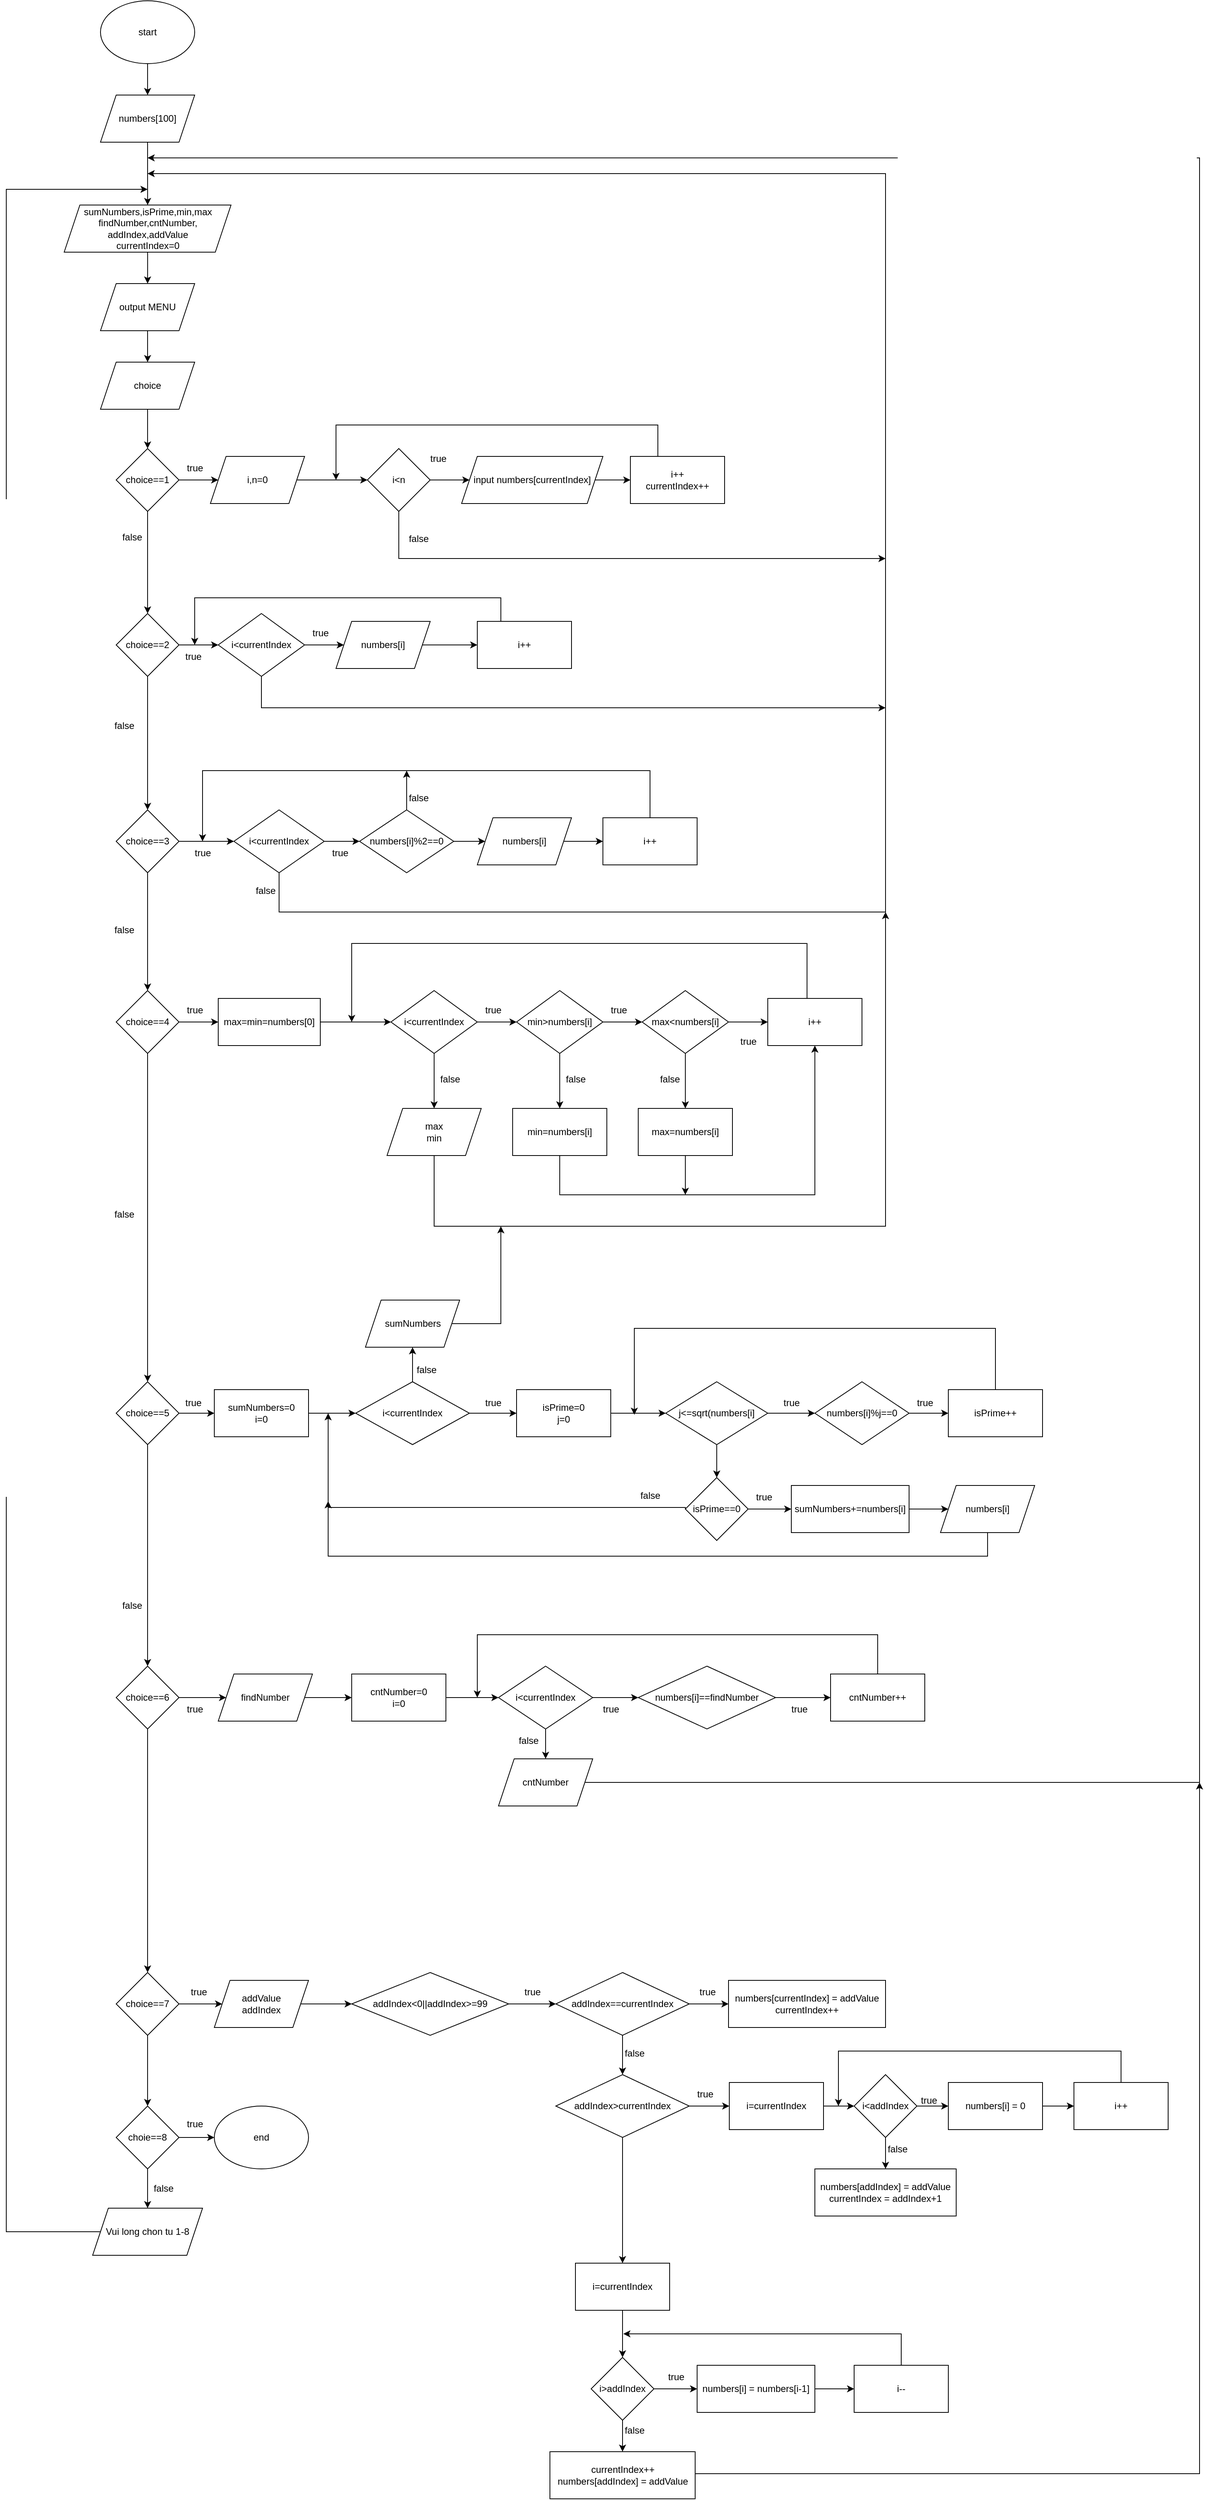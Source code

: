 <mxfile version="22.1.3" type="device" pages="2">
  <diagram id="C5RBs43oDa-KdzZeNtuy" name="bai 1">
    <mxGraphModel dx="1400" dy="640" grid="1" gridSize="10" guides="1" tooltips="1" connect="1" arrows="1" fold="1" page="1" pageScale="1" pageWidth="827" pageHeight="1169" math="0" shadow="0">
      <root>
        <mxCell id="WIyWlLk6GJQsqaUBKTNV-0" />
        <mxCell id="WIyWlLk6GJQsqaUBKTNV-1" parent="WIyWlLk6GJQsqaUBKTNV-0" />
        <mxCell id="oqlo-vfNKLsv2BzAepEW-2" value="" style="edgeStyle=orthogonalEdgeStyle;rounded=0;orthogonalLoop=1;jettySize=auto;html=1;" edge="1" parent="WIyWlLk6GJQsqaUBKTNV-1" source="oqlo-vfNKLsv2BzAepEW-0" target="oqlo-vfNKLsv2BzAepEW-1">
          <mxGeometry relative="1" as="geometry" />
        </mxCell>
        <mxCell id="oqlo-vfNKLsv2BzAepEW-0" value="start" style="ellipse;whiteSpace=wrap;html=1;" vertex="1" parent="WIyWlLk6GJQsqaUBKTNV-1">
          <mxGeometry x="320" y="40" width="120" height="80" as="geometry" />
        </mxCell>
        <mxCell id="oqlo-vfNKLsv2BzAepEW-4" value="" style="edgeStyle=orthogonalEdgeStyle;rounded=0;orthogonalLoop=1;jettySize=auto;html=1;" edge="1" parent="WIyWlLk6GJQsqaUBKTNV-1" source="oqlo-vfNKLsv2BzAepEW-1" target="oqlo-vfNKLsv2BzAepEW-3">
          <mxGeometry relative="1" as="geometry" />
        </mxCell>
        <mxCell id="oqlo-vfNKLsv2BzAepEW-1" value="numbers[100]&lt;br&gt;" style="shape=parallelogram;perimeter=parallelogramPerimeter;whiteSpace=wrap;html=1;fixedSize=1;" vertex="1" parent="WIyWlLk6GJQsqaUBKTNV-1">
          <mxGeometry x="320" y="160" width="120" height="60" as="geometry" />
        </mxCell>
        <mxCell id="oqlo-vfNKLsv2BzAepEW-6" value="" style="edgeStyle=orthogonalEdgeStyle;rounded=0;orthogonalLoop=1;jettySize=auto;html=1;" edge="1" parent="WIyWlLk6GJQsqaUBKTNV-1" source="oqlo-vfNKLsv2BzAepEW-3" target="oqlo-vfNKLsv2BzAepEW-5">
          <mxGeometry relative="1" as="geometry" />
        </mxCell>
        <mxCell id="oqlo-vfNKLsv2BzAepEW-3" value="sumNumbers,isPrime,min,max&lt;br&gt;findNumber,cntNumber,&lt;br&gt;addIndex,addValue&lt;br&gt;currentIndex=0" style="shape=parallelogram;perimeter=parallelogramPerimeter;whiteSpace=wrap;html=1;fixedSize=1;" vertex="1" parent="WIyWlLk6GJQsqaUBKTNV-1">
          <mxGeometry x="273.75" y="300" width="212.5" height="60" as="geometry" />
        </mxCell>
        <mxCell id="oqlo-vfNKLsv2BzAepEW-8" value="" style="edgeStyle=orthogonalEdgeStyle;rounded=0;orthogonalLoop=1;jettySize=auto;html=1;" edge="1" parent="WIyWlLk6GJQsqaUBKTNV-1" source="oqlo-vfNKLsv2BzAepEW-5" target="oqlo-vfNKLsv2BzAepEW-7">
          <mxGeometry relative="1" as="geometry" />
        </mxCell>
        <mxCell id="oqlo-vfNKLsv2BzAepEW-5" value="output MENU" style="shape=parallelogram;perimeter=parallelogramPerimeter;whiteSpace=wrap;html=1;fixedSize=1;" vertex="1" parent="WIyWlLk6GJQsqaUBKTNV-1">
          <mxGeometry x="320" y="400" width="120" height="60" as="geometry" />
        </mxCell>
        <mxCell id="oqlo-vfNKLsv2BzAepEW-10" value="" style="edgeStyle=orthogonalEdgeStyle;rounded=0;orthogonalLoop=1;jettySize=auto;html=1;" edge="1" parent="WIyWlLk6GJQsqaUBKTNV-1" source="oqlo-vfNKLsv2BzAepEW-7" target="oqlo-vfNKLsv2BzAepEW-9">
          <mxGeometry relative="1" as="geometry" />
        </mxCell>
        <mxCell id="oqlo-vfNKLsv2BzAepEW-7" value="choice" style="shape=parallelogram;perimeter=parallelogramPerimeter;whiteSpace=wrap;html=1;fixedSize=1;" vertex="1" parent="WIyWlLk6GJQsqaUBKTNV-1">
          <mxGeometry x="320" y="500" width="120" height="60" as="geometry" />
        </mxCell>
        <mxCell id="oqlo-vfNKLsv2BzAepEW-12" value="" style="edgeStyle=orthogonalEdgeStyle;rounded=0;orthogonalLoop=1;jettySize=auto;html=1;" edge="1" parent="WIyWlLk6GJQsqaUBKTNV-1" source="oqlo-vfNKLsv2BzAepEW-9" target="oqlo-vfNKLsv2BzAepEW-11">
          <mxGeometry relative="1" as="geometry" />
        </mxCell>
        <mxCell id="oqlo-vfNKLsv2BzAepEW-24" style="edgeStyle=orthogonalEdgeStyle;rounded=0;orthogonalLoop=1;jettySize=auto;html=1;entryX=0.5;entryY=0;entryDx=0;entryDy=0;" edge="1" parent="WIyWlLk6GJQsqaUBKTNV-1" source="oqlo-vfNKLsv2BzAepEW-9" target="oqlo-vfNKLsv2BzAepEW-23">
          <mxGeometry relative="1" as="geometry" />
        </mxCell>
        <mxCell id="oqlo-vfNKLsv2BzAepEW-9" value="choice==1" style="rhombus;whiteSpace=wrap;html=1;" vertex="1" parent="WIyWlLk6GJQsqaUBKTNV-1">
          <mxGeometry x="340" y="610" width="80" height="80" as="geometry" />
        </mxCell>
        <mxCell id="oqlo-vfNKLsv2BzAepEW-17" value="" style="edgeStyle=orthogonalEdgeStyle;rounded=0;orthogonalLoop=1;jettySize=auto;html=1;" edge="1" parent="WIyWlLk6GJQsqaUBKTNV-1" source="oqlo-vfNKLsv2BzAepEW-11" target="oqlo-vfNKLsv2BzAepEW-16">
          <mxGeometry relative="1" as="geometry" />
        </mxCell>
        <mxCell id="oqlo-vfNKLsv2BzAepEW-11" value="i,n=0" style="shape=parallelogram;perimeter=parallelogramPerimeter;whiteSpace=wrap;html=1;fixedSize=1;" vertex="1" parent="WIyWlLk6GJQsqaUBKTNV-1">
          <mxGeometry x="460" y="620" width="120" height="60" as="geometry" />
        </mxCell>
        <mxCell id="oqlo-vfNKLsv2BzAepEW-15" value="true" style="text;html=1;align=center;verticalAlign=middle;resizable=0;points=[];autosize=1;strokeColor=none;fillColor=none;" vertex="1" parent="WIyWlLk6GJQsqaUBKTNV-1">
          <mxGeometry x="420" y="620" width="40" height="30" as="geometry" />
        </mxCell>
        <mxCell id="oqlo-vfNKLsv2BzAepEW-19" value="" style="edgeStyle=orthogonalEdgeStyle;rounded=0;orthogonalLoop=1;jettySize=auto;html=1;" edge="1" parent="WIyWlLk6GJQsqaUBKTNV-1" source="oqlo-vfNKLsv2BzAepEW-16" target="oqlo-vfNKLsv2BzAepEW-18">
          <mxGeometry relative="1" as="geometry" />
        </mxCell>
        <mxCell id="oqlo-vfNKLsv2BzAepEW-33" style="edgeStyle=orthogonalEdgeStyle;rounded=0;orthogonalLoop=1;jettySize=auto;html=1;exitX=0.5;exitY=1;exitDx=0;exitDy=0;" edge="1" parent="WIyWlLk6GJQsqaUBKTNV-1" source="oqlo-vfNKLsv2BzAepEW-16">
          <mxGeometry relative="1" as="geometry">
            <mxPoint x="1320" y="750" as="targetPoint" />
            <mxPoint x="700" y="720" as="sourcePoint" />
            <Array as="points">
              <mxPoint x="700" y="750" />
            </Array>
          </mxGeometry>
        </mxCell>
        <mxCell id="oqlo-vfNKLsv2BzAepEW-16" value="i&amp;lt;n" style="rhombus;whiteSpace=wrap;html=1;" vertex="1" parent="WIyWlLk6GJQsqaUBKTNV-1">
          <mxGeometry x="660" y="610" width="80" height="80" as="geometry" />
        </mxCell>
        <mxCell id="oqlo-vfNKLsv2BzAepEW-21" value="" style="edgeStyle=orthogonalEdgeStyle;rounded=0;orthogonalLoop=1;jettySize=auto;html=1;" edge="1" parent="WIyWlLk6GJQsqaUBKTNV-1" source="oqlo-vfNKLsv2BzAepEW-18" target="oqlo-vfNKLsv2BzAepEW-20">
          <mxGeometry relative="1" as="geometry" />
        </mxCell>
        <mxCell id="oqlo-vfNKLsv2BzAepEW-18" value="input numbers[currentIndex]" style="shape=parallelogram;perimeter=parallelogramPerimeter;whiteSpace=wrap;html=1;fixedSize=1;" vertex="1" parent="WIyWlLk6GJQsqaUBKTNV-1">
          <mxGeometry x="780" y="620" width="180" height="60" as="geometry" />
        </mxCell>
        <mxCell id="oqlo-vfNKLsv2BzAepEW-22" style="edgeStyle=orthogonalEdgeStyle;rounded=0;orthogonalLoop=1;jettySize=auto;html=1;" edge="1" parent="WIyWlLk6GJQsqaUBKTNV-1" source="oqlo-vfNKLsv2BzAepEW-20">
          <mxGeometry relative="1" as="geometry">
            <mxPoint x="620" y="650" as="targetPoint" />
            <Array as="points">
              <mxPoint x="1030" y="580" />
            </Array>
          </mxGeometry>
        </mxCell>
        <mxCell id="oqlo-vfNKLsv2BzAepEW-20" value="i++&lt;br&gt;currentIndex++" style="rounded=0;whiteSpace=wrap;html=1;" vertex="1" parent="WIyWlLk6GJQsqaUBKTNV-1">
          <mxGeometry x="995" y="620" width="120" height="60" as="geometry" />
        </mxCell>
        <mxCell id="oqlo-vfNKLsv2BzAepEW-26" value="" style="edgeStyle=orthogonalEdgeStyle;rounded=0;orthogonalLoop=1;jettySize=auto;html=1;" edge="1" parent="WIyWlLk6GJQsqaUBKTNV-1" source="oqlo-vfNKLsv2BzAepEW-23" target="oqlo-vfNKLsv2BzAepEW-25">
          <mxGeometry relative="1" as="geometry" />
        </mxCell>
        <mxCell id="oqlo-vfNKLsv2BzAepEW-38" value="" style="edgeStyle=orthogonalEdgeStyle;rounded=0;orthogonalLoop=1;jettySize=auto;html=1;" edge="1" parent="WIyWlLk6GJQsqaUBKTNV-1" source="oqlo-vfNKLsv2BzAepEW-23" target="oqlo-vfNKLsv2BzAepEW-32">
          <mxGeometry relative="1" as="geometry" />
        </mxCell>
        <mxCell id="oqlo-vfNKLsv2BzAepEW-23" value="choice==2" style="rhombus;whiteSpace=wrap;html=1;" vertex="1" parent="WIyWlLk6GJQsqaUBKTNV-1">
          <mxGeometry x="340" y="820" width="80" height="80" as="geometry" />
        </mxCell>
        <mxCell id="oqlo-vfNKLsv2BzAepEW-28" value="" style="edgeStyle=orthogonalEdgeStyle;rounded=0;orthogonalLoop=1;jettySize=auto;html=1;" edge="1" parent="WIyWlLk6GJQsqaUBKTNV-1" source="oqlo-vfNKLsv2BzAepEW-25" target="oqlo-vfNKLsv2BzAepEW-27">
          <mxGeometry relative="1" as="geometry" />
        </mxCell>
        <mxCell id="oqlo-vfNKLsv2BzAepEW-37" style="edgeStyle=orthogonalEdgeStyle;rounded=0;orthogonalLoop=1;jettySize=auto;html=1;" edge="1" parent="WIyWlLk6GJQsqaUBKTNV-1" source="oqlo-vfNKLsv2BzAepEW-25">
          <mxGeometry relative="1" as="geometry">
            <mxPoint x="1320" y="940" as="targetPoint" />
            <Array as="points">
              <mxPoint x="525" y="940" />
              <mxPoint x="525" y="940" />
            </Array>
          </mxGeometry>
        </mxCell>
        <mxCell id="oqlo-vfNKLsv2BzAepEW-25" value="i&amp;lt;currentIndex" style="rhombus;whiteSpace=wrap;html=1;" vertex="1" parent="WIyWlLk6GJQsqaUBKTNV-1">
          <mxGeometry x="470" y="820" width="110" height="80" as="geometry" />
        </mxCell>
        <mxCell id="oqlo-vfNKLsv2BzAepEW-30" value="" style="edgeStyle=orthogonalEdgeStyle;rounded=0;orthogonalLoop=1;jettySize=auto;html=1;" edge="1" parent="WIyWlLk6GJQsqaUBKTNV-1" source="oqlo-vfNKLsv2BzAepEW-27" target="oqlo-vfNKLsv2BzAepEW-29">
          <mxGeometry relative="1" as="geometry" />
        </mxCell>
        <mxCell id="oqlo-vfNKLsv2BzAepEW-27" value="numbers[i]" style="shape=parallelogram;perimeter=parallelogramPerimeter;whiteSpace=wrap;html=1;fixedSize=1;" vertex="1" parent="WIyWlLk6GJQsqaUBKTNV-1">
          <mxGeometry x="620" y="830" width="120" height="60" as="geometry" />
        </mxCell>
        <mxCell id="oqlo-vfNKLsv2BzAepEW-31" style="edgeStyle=orthogonalEdgeStyle;rounded=0;orthogonalLoop=1;jettySize=auto;html=1;exitX=0.25;exitY=0;exitDx=0;exitDy=0;" edge="1" parent="WIyWlLk6GJQsqaUBKTNV-1" source="oqlo-vfNKLsv2BzAepEW-29">
          <mxGeometry relative="1" as="geometry">
            <mxPoint x="440" y="860" as="targetPoint" />
            <mxPoint x="830" y="800" as="sourcePoint" />
            <Array as="points">
              <mxPoint x="830" y="800" />
              <mxPoint x="440" y="800" />
            </Array>
          </mxGeometry>
        </mxCell>
        <mxCell id="oqlo-vfNKLsv2BzAepEW-29" value="i++" style="rounded=0;whiteSpace=wrap;html=1;" vertex="1" parent="WIyWlLk6GJQsqaUBKTNV-1">
          <mxGeometry x="800" y="830" width="120" height="60" as="geometry" />
        </mxCell>
        <mxCell id="oqlo-vfNKLsv2BzAepEW-42" value="" style="edgeStyle=orthogonalEdgeStyle;rounded=0;orthogonalLoop=1;jettySize=auto;html=1;" edge="1" parent="WIyWlLk6GJQsqaUBKTNV-1" source="oqlo-vfNKLsv2BzAepEW-32" target="oqlo-vfNKLsv2BzAepEW-41">
          <mxGeometry relative="1" as="geometry" />
        </mxCell>
        <mxCell id="oqlo-vfNKLsv2BzAepEW-58" style="edgeStyle=orthogonalEdgeStyle;rounded=0;orthogonalLoop=1;jettySize=auto;html=1;entryX=0.5;entryY=0;entryDx=0;entryDy=0;" edge="1" parent="WIyWlLk6GJQsqaUBKTNV-1" source="oqlo-vfNKLsv2BzAepEW-32" target="oqlo-vfNKLsv2BzAepEW-57">
          <mxGeometry relative="1" as="geometry" />
        </mxCell>
        <mxCell id="oqlo-vfNKLsv2BzAepEW-32" value="choice==3" style="rhombus;whiteSpace=wrap;html=1;" vertex="1" parent="WIyWlLk6GJQsqaUBKTNV-1">
          <mxGeometry x="340" y="1070" width="80" height="80" as="geometry" />
        </mxCell>
        <mxCell id="oqlo-vfNKLsv2BzAepEW-34" value="true" style="text;html=1;align=center;verticalAlign=middle;resizable=0;points=[];autosize=1;strokeColor=none;fillColor=none;" vertex="1" parent="WIyWlLk6GJQsqaUBKTNV-1">
          <mxGeometry x="730" y="608" width="40" height="30" as="geometry" />
        </mxCell>
        <mxCell id="oqlo-vfNKLsv2BzAepEW-35" value="false" style="text;html=1;align=center;verticalAlign=middle;resizable=0;points=[];autosize=1;strokeColor=none;fillColor=none;" vertex="1" parent="WIyWlLk6GJQsqaUBKTNV-1">
          <mxGeometry x="700" y="710" width="50" height="30" as="geometry" />
        </mxCell>
        <mxCell id="oqlo-vfNKLsv2BzAepEW-36" value="true" style="text;html=1;align=center;verticalAlign=middle;resizable=0;points=[];autosize=1;strokeColor=none;fillColor=none;" vertex="1" parent="WIyWlLk6GJQsqaUBKTNV-1">
          <mxGeometry x="580" y="830" width="40" height="30" as="geometry" />
        </mxCell>
        <mxCell id="oqlo-vfNKLsv2BzAepEW-39" value="false" style="text;html=1;align=center;verticalAlign=middle;resizable=0;points=[];autosize=1;strokeColor=none;fillColor=none;" vertex="1" parent="WIyWlLk6GJQsqaUBKTNV-1">
          <mxGeometry x="335" y="708" width="50" height="30" as="geometry" />
        </mxCell>
        <mxCell id="oqlo-vfNKLsv2BzAepEW-40" value="false" style="text;html=1;align=center;verticalAlign=middle;resizable=0;points=[];autosize=1;strokeColor=none;fillColor=none;" vertex="1" parent="WIyWlLk6GJQsqaUBKTNV-1">
          <mxGeometry x="325" y="948" width="50" height="30" as="geometry" />
        </mxCell>
        <mxCell id="oqlo-vfNKLsv2BzAepEW-44" value="" style="edgeStyle=orthogonalEdgeStyle;rounded=0;orthogonalLoop=1;jettySize=auto;html=1;" edge="1" parent="WIyWlLk6GJQsqaUBKTNV-1" source="oqlo-vfNKLsv2BzAepEW-41" target="oqlo-vfNKLsv2BzAepEW-43">
          <mxGeometry relative="1" as="geometry" />
        </mxCell>
        <mxCell id="oqlo-vfNKLsv2BzAepEW-55" style="edgeStyle=orthogonalEdgeStyle;rounded=0;orthogonalLoop=1;jettySize=auto;html=1;" edge="1" parent="WIyWlLk6GJQsqaUBKTNV-1" source="oqlo-vfNKLsv2BzAepEW-41">
          <mxGeometry relative="1" as="geometry">
            <mxPoint x="380" y="260" as="targetPoint" />
            <Array as="points">
              <mxPoint x="548" y="1200" />
              <mxPoint x="1320" y="1200" />
              <mxPoint x="1320" y="260" />
            </Array>
          </mxGeometry>
        </mxCell>
        <mxCell id="oqlo-vfNKLsv2BzAepEW-41" value="i&amp;lt;currentIndex" style="rhombus;whiteSpace=wrap;html=1;" vertex="1" parent="WIyWlLk6GJQsqaUBKTNV-1">
          <mxGeometry x="490" y="1070" width="115" height="80" as="geometry" />
        </mxCell>
        <mxCell id="oqlo-vfNKLsv2BzAepEW-48" value="" style="edgeStyle=orthogonalEdgeStyle;rounded=0;orthogonalLoop=1;jettySize=auto;html=1;" edge="1" parent="WIyWlLk6GJQsqaUBKTNV-1" source="oqlo-vfNKLsv2BzAepEW-43" target="oqlo-vfNKLsv2BzAepEW-47">
          <mxGeometry relative="1" as="geometry" />
        </mxCell>
        <mxCell id="oqlo-vfNKLsv2BzAepEW-53" style="edgeStyle=orthogonalEdgeStyle;rounded=0;orthogonalLoop=1;jettySize=auto;html=1;" edge="1" parent="WIyWlLk6GJQsqaUBKTNV-1" source="oqlo-vfNKLsv2BzAepEW-43">
          <mxGeometry relative="1" as="geometry">
            <mxPoint x="710" y="1020" as="targetPoint" />
          </mxGeometry>
        </mxCell>
        <mxCell id="oqlo-vfNKLsv2BzAepEW-43" value="numbers[i]%2==0" style="rhombus;whiteSpace=wrap;html=1;" vertex="1" parent="WIyWlLk6GJQsqaUBKTNV-1">
          <mxGeometry x="650" y="1070" width="120" height="80" as="geometry" />
        </mxCell>
        <mxCell id="oqlo-vfNKLsv2BzAepEW-45" value="true" style="text;html=1;align=center;verticalAlign=middle;resizable=0;points=[];autosize=1;strokeColor=none;fillColor=none;" vertex="1" parent="WIyWlLk6GJQsqaUBKTNV-1">
          <mxGeometry x="605" y="1110" width="40" height="30" as="geometry" />
        </mxCell>
        <mxCell id="oqlo-vfNKLsv2BzAepEW-46" value="true" style="text;html=1;align=center;verticalAlign=middle;resizable=0;points=[];autosize=1;strokeColor=none;fillColor=none;" vertex="1" parent="WIyWlLk6GJQsqaUBKTNV-1">
          <mxGeometry x="430" y="1110" width="40" height="30" as="geometry" />
        </mxCell>
        <mxCell id="oqlo-vfNKLsv2BzAepEW-51" value="" style="edgeStyle=orthogonalEdgeStyle;rounded=0;orthogonalLoop=1;jettySize=auto;html=1;" edge="1" parent="WIyWlLk6GJQsqaUBKTNV-1" source="oqlo-vfNKLsv2BzAepEW-47" target="oqlo-vfNKLsv2BzAepEW-50">
          <mxGeometry relative="1" as="geometry" />
        </mxCell>
        <mxCell id="oqlo-vfNKLsv2BzAepEW-47" value="numbers[i]" style="shape=parallelogram;perimeter=parallelogramPerimeter;whiteSpace=wrap;html=1;fixedSize=1;" vertex="1" parent="WIyWlLk6GJQsqaUBKTNV-1">
          <mxGeometry x="800" y="1080" width="120" height="60" as="geometry" />
        </mxCell>
        <mxCell id="oqlo-vfNKLsv2BzAepEW-52" style="edgeStyle=orthogonalEdgeStyle;rounded=0;orthogonalLoop=1;jettySize=auto;html=1;" edge="1" parent="WIyWlLk6GJQsqaUBKTNV-1" source="oqlo-vfNKLsv2BzAepEW-50" target="oqlo-vfNKLsv2BzAepEW-46">
          <mxGeometry relative="1" as="geometry">
            <mxPoint x="450" y="1030" as="targetPoint" />
            <Array as="points">
              <mxPoint x="1020" y="1020" />
              <mxPoint x="450" y="1020" />
            </Array>
          </mxGeometry>
        </mxCell>
        <mxCell id="oqlo-vfNKLsv2BzAepEW-50" value="i++" style="rounded=0;whiteSpace=wrap;html=1;" vertex="1" parent="WIyWlLk6GJQsqaUBKTNV-1">
          <mxGeometry x="960" y="1080" width="120" height="60" as="geometry" />
        </mxCell>
        <mxCell id="oqlo-vfNKLsv2BzAepEW-54" value="false" style="text;html=1;align=center;verticalAlign=middle;resizable=0;points=[];autosize=1;strokeColor=none;fillColor=none;" vertex="1" parent="WIyWlLk6GJQsqaUBKTNV-1">
          <mxGeometry x="700" y="1040" width="50" height="30" as="geometry" />
        </mxCell>
        <mxCell id="oqlo-vfNKLsv2BzAepEW-56" value="false" style="text;html=1;align=center;verticalAlign=middle;resizable=0;points=[];autosize=1;strokeColor=none;fillColor=none;" vertex="1" parent="WIyWlLk6GJQsqaUBKTNV-1">
          <mxGeometry x="505" y="1158" width="50" height="30" as="geometry" />
        </mxCell>
        <mxCell id="oqlo-vfNKLsv2BzAepEW-60" value="" style="edgeStyle=orthogonalEdgeStyle;rounded=0;orthogonalLoop=1;jettySize=auto;html=1;" edge="1" parent="WIyWlLk6GJQsqaUBKTNV-1" source="oqlo-vfNKLsv2BzAepEW-57" target="oqlo-vfNKLsv2BzAepEW-59">
          <mxGeometry relative="1" as="geometry" />
        </mxCell>
        <mxCell id="oqlo-vfNKLsv2BzAepEW-113" style="edgeStyle=orthogonalEdgeStyle;rounded=0;orthogonalLoop=1;jettySize=auto;html=1;entryX=0.5;entryY=0;entryDx=0;entryDy=0;" edge="1" parent="WIyWlLk6GJQsqaUBKTNV-1" source="oqlo-vfNKLsv2BzAepEW-57" target="oqlo-vfNKLsv2BzAepEW-112">
          <mxGeometry relative="1" as="geometry" />
        </mxCell>
        <mxCell id="oqlo-vfNKLsv2BzAepEW-57" value="choice==4" style="rhombus;whiteSpace=wrap;html=1;" vertex="1" parent="WIyWlLk6GJQsqaUBKTNV-1">
          <mxGeometry x="340" y="1300" width="80" height="80" as="geometry" />
        </mxCell>
        <mxCell id="oqlo-vfNKLsv2BzAepEW-62" value="" style="edgeStyle=orthogonalEdgeStyle;rounded=0;orthogonalLoop=1;jettySize=auto;html=1;" edge="1" parent="WIyWlLk6GJQsqaUBKTNV-1" source="oqlo-vfNKLsv2BzAepEW-59" target="oqlo-vfNKLsv2BzAepEW-61">
          <mxGeometry relative="1" as="geometry" />
        </mxCell>
        <mxCell id="oqlo-vfNKLsv2BzAepEW-59" value="max=min=numbers[0]" style="rounded=0;whiteSpace=wrap;html=1;" vertex="1" parent="WIyWlLk6GJQsqaUBKTNV-1">
          <mxGeometry x="470" y="1310" width="130" height="60" as="geometry" />
        </mxCell>
        <mxCell id="oqlo-vfNKLsv2BzAepEW-64" value="" style="edgeStyle=orthogonalEdgeStyle;rounded=0;orthogonalLoop=1;jettySize=auto;html=1;" edge="1" parent="WIyWlLk6GJQsqaUBKTNV-1" source="oqlo-vfNKLsv2BzAepEW-61" target="oqlo-vfNKLsv2BzAepEW-63">
          <mxGeometry relative="1" as="geometry" />
        </mxCell>
        <mxCell id="oqlo-vfNKLsv2BzAepEW-109" style="edgeStyle=orthogonalEdgeStyle;rounded=0;orthogonalLoop=1;jettySize=auto;html=1;entryX=0.5;entryY=0;entryDx=0;entryDy=0;" edge="1" parent="WIyWlLk6GJQsqaUBKTNV-1" source="oqlo-vfNKLsv2BzAepEW-61" target="oqlo-vfNKLsv2BzAepEW-108">
          <mxGeometry relative="1" as="geometry" />
        </mxCell>
        <mxCell id="oqlo-vfNKLsv2BzAepEW-61" value="i&amp;lt;currentIndex" style="rhombus;whiteSpace=wrap;html=1;" vertex="1" parent="WIyWlLk6GJQsqaUBKTNV-1">
          <mxGeometry x="690" y="1300" width="110" height="80" as="geometry" />
        </mxCell>
        <mxCell id="oqlo-vfNKLsv2BzAepEW-92" value="" style="edgeStyle=orthogonalEdgeStyle;rounded=0;orthogonalLoop=1;jettySize=auto;html=1;" edge="1" parent="WIyWlLk6GJQsqaUBKTNV-1" source="oqlo-vfNKLsv2BzAepEW-63" target="oqlo-vfNKLsv2BzAepEW-91">
          <mxGeometry relative="1" as="geometry" />
        </mxCell>
        <mxCell id="oqlo-vfNKLsv2BzAepEW-98" value="" style="edgeStyle=orthogonalEdgeStyle;rounded=0;orthogonalLoop=1;jettySize=auto;html=1;" edge="1" parent="WIyWlLk6GJQsqaUBKTNV-1" source="oqlo-vfNKLsv2BzAepEW-63" target="oqlo-vfNKLsv2BzAepEW-97">
          <mxGeometry relative="1" as="geometry" />
        </mxCell>
        <mxCell id="oqlo-vfNKLsv2BzAepEW-63" value="min&amp;gt;numbers[i]" style="rhombus;whiteSpace=wrap;html=1;" vertex="1" parent="WIyWlLk6GJQsqaUBKTNV-1">
          <mxGeometry x="850" y="1300" width="110" height="80" as="geometry" />
        </mxCell>
        <mxCell id="oqlo-vfNKLsv2BzAepEW-65" value="true" style="text;html=1;align=center;verticalAlign=middle;resizable=0;points=[];autosize=1;strokeColor=none;fillColor=none;" vertex="1" parent="WIyWlLk6GJQsqaUBKTNV-1">
          <mxGeometry x="800" y="1310" width="40" height="30" as="geometry" />
        </mxCell>
        <mxCell id="oqlo-vfNKLsv2BzAepEW-95" value="" style="edgeStyle=orthogonalEdgeStyle;rounded=0;orthogonalLoop=1;jettySize=auto;html=1;" edge="1" parent="WIyWlLk6GJQsqaUBKTNV-1" source="oqlo-vfNKLsv2BzAepEW-91" target="oqlo-vfNKLsv2BzAepEW-94">
          <mxGeometry relative="1" as="geometry" />
        </mxCell>
        <mxCell id="oqlo-vfNKLsv2BzAepEW-100" value="" style="edgeStyle=orthogonalEdgeStyle;rounded=0;orthogonalLoop=1;jettySize=auto;html=1;" edge="1" parent="WIyWlLk6GJQsqaUBKTNV-1" source="oqlo-vfNKLsv2BzAepEW-91" target="oqlo-vfNKLsv2BzAepEW-99">
          <mxGeometry relative="1" as="geometry" />
        </mxCell>
        <mxCell id="oqlo-vfNKLsv2BzAepEW-91" value="max&amp;lt;numbers[i]" style="rhombus;whiteSpace=wrap;html=1;" vertex="1" parent="WIyWlLk6GJQsqaUBKTNV-1">
          <mxGeometry x="1010" y="1300" width="110" height="80" as="geometry" />
        </mxCell>
        <mxCell id="oqlo-vfNKLsv2BzAepEW-93" value="true" style="text;html=1;align=center;verticalAlign=middle;resizable=0;points=[];autosize=1;strokeColor=none;fillColor=none;" vertex="1" parent="WIyWlLk6GJQsqaUBKTNV-1">
          <mxGeometry x="960" y="1310" width="40" height="30" as="geometry" />
        </mxCell>
        <mxCell id="oqlo-vfNKLsv2BzAepEW-103" style="edgeStyle=orthogonalEdgeStyle;rounded=0;orthogonalLoop=1;jettySize=auto;html=1;" edge="1" parent="WIyWlLk6GJQsqaUBKTNV-1" source="oqlo-vfNKLsv2BzAepEW-94">
          <mxGeometry relative="1" as="geometry">
            <mxPoint x="640" y="1340" as="targetPoint" />
            <Array as="points">
              <mxPoint x="1220" y="1240" />
              <mxPoint x="640" y="1240" />
            </Array>
          </mxGeometry>
        </mxCell>
        <mxCell id="oqlo-vfNKLsv2BzAepEW-94" value="i++" style="rounded=0;whiteSpace=wrap;html=1;" vertex="1" parent="WIyWlLk6GJQsqaUBKTNV-1">
          <mxGeometry x="1170" y="1310" width="120" height="60" as="geometry" />
        </mxCell>
        <mxCell id="oqlo-vfNKLsv2BzAepEW-96" value="true" style="text;html=1;align=center;verticalAlign=middle;resizable=0;points=[];autosize=1;strokeColor=none;fillColor=none;" vertex="1" parent="WIyWlLk6GJQsqaUBKTNV-1">
          <mxGeometry x="1125" y="1350" width="40" height="30" as="geometry" />
        </mxCell>
        <mxCell id="oqlo-vfNKLsv2BzAepEW-101" style="edgeStyle=orthogonalEdgeStyle;rounded=0;orthogonalLoop=1;jettySize=auto;html=1;entryX=0.5;entryY=1;entryDx=0;entryDy=0;" edge="1" parent="WIyWlLk6GJQsqaUBKTNV-1" source="oqlo-vfNKLsv2BzAepEW-97" target="oqlo-vfNKLsv2BzAepEW-94">
          <mxGeometry relative="1" as="geometry">
            <mxPoint x="1220" y="1680" as="targetPoint" />
            <Array as="points">
              <mxPoint x="905" y="1560" />
              <mxPoint x="1230" y="1560" />
            </Array>
          </mxGeometry>
        </mxCell>
        <mxCell id="oqlo-vfNKLsv2BzAepEW-97" value="min=numbers[i]" style="rounded=0;whiteSpace=wrap;html=1;" vertex="1" parent="WIyWlLk6GJQsqaUBKTNV-1">
          <mxGeometry x="845" y="1450" width="120" height="60" as="geometry" />
        </mxCell>
        <mxCell id="oqlo-vfNKLsv2BzAepEW-102" style="edgeStyle=orthogonalEdgeStyle;rounded=0;orthogonalLoop=1;jettySize=auto;html=1;" edge="1" parent="WIyWlLk6GJQsqaUBKTNV-1" source="oqlo-vfNKLsv2BzAepEW-99">
          <mxGeometry relative="1" as="geometry">
            <mxPoint x="1065" y="1560" as="targetPoint" />
          </mxGeometry>
        </mxCell>
        <mxCell id="oqlo-vfNKLsv2BzAepEW-99" value="max=numbers[i]" style="rounded=0;whiteSpace=wrap;html=1;" vertex="1" parent="WIyWlLk6GJQsqaUBKTNV-1">
          <mxGeometry x="1005" y="1450" width="120" height="60" as="geometry" />
        </mxCell>
        <mxCell id="oqlo-vfNKLsv2BzAepEW-105" value="false" style="text;html=1;align=center;verticalAlign=middle;resizable=0;points=[];autosize=1;strokeColor=none;fillColor=none;" vertex="1" parent="WIyWlLk6GJQsqaUBKTNV-1">
          <mxGeometry x="900" y="1398" width="50" height="30" as="geometry" />
        </mxCell>
        <mxCell id="oqlo-vfNKLsv2BzAepEW-106" value="false" style="text;html=1;align=center;verticalAlign=middle;resizable=0;points=[];autosize=1;strokeColor=none;fillColor=none;" vertex="1" parent="WIyWlLk6GJQsqaUBKTNV-1">
          <mxGeometry x="1020" y="1398" width="50" height="30" as="geometry" />
        </mxCell>
        <mxCell id="oqlo-vfNKLsv2BzAepEW-111" style="edgeStyle=orthogonalEdgeStyle;rounded=0;orthogonalLoop=1;jettySize=auto;html=1;" edge="1" parent="WIyWlLk6GJQsqaUBKTNV-1" source="oqlo-vfNKLsv2BzAepEW-108">
          <mxGeometry relative="1" as="geometry">
            <mxPoint x="1320" y="1200" as="targetPoint" />
            <Array as="points">
              <mxPoint x="745" y="1600" />
              <mxPoint x="1320" y="1600" />
            </Array>
          </mxGeometry>
        </mxCell>
        <mxCell id="oqlo-vfNKLsv2BzAepEW-108" value="max&lt;br&gt;min" style="shape=parallelogram;perimeter=parallelogramPerimeter;whiteSpace=wrap;html=1;fixedSize=1;" vertex="1" parent="WIyWlLk6GJQsqaUBKTNV-1">
          <mxGeometry x="685" y="1450" width="120" height="60" as="geometry" />
        </mxCell>
        <mxCell id="oqlo-vfNKLsv2BzAepEW-110" value="false" style="text;html=1;align=center;verticalAlign=middle;resizable=0;points=[];autosize=1;strokeColor=none;fillColor=none;" vertex="1" parent="WIyWlLk6GJQsqaUBKTNV-1">
          <mxGeometry x="740" y="1398" width="50" height="30" as="geometry" />
        </mxCell>
        <mxCell id="oqlo-vfNKLsv2BzAepEW-117" value="" style="edgeStyle=orthogonalEdgeStyle;rounded=0;orthogonalLoop=1;jettySize=auto;html=1;" edge="1" parent="WIyWlLk6GJQsqaUBKTNV-1" source="oqlo-vfNKLsv2BzAepEW-112" target="oqlo-vfNKLsv2BzAepEW-116">
          <mxGeometry relative="1" as="geometry" />
        </mxCell>
        <mxCell id="oqlo-vfNKLsv2BzAepEW-147" style="edgeStyle=orthogonalEdgeStyle;rounded=0;orthogonalLoop=1;jettySize=auto;html=1;entryX=0.5;entryY=0;entryDx=0;entryDy=0;" edge="1" parent="WIyWlLk6GJQsqaUBKTNV-1" source="oqlo-vfNKLsv2BzAepEW-112" target="oqlo-vfNKLsv2BzAepEW-146">
          <mxGeometry relative="1" as="geometry" />
        </mxCell>
        <mxCell id="oqlo-vfNKLsv2BzAepEW-112" value="choice==5" style="rhombus;whiteSpace=wrap;html=1;" vertex="1" parent="WIyWlLk6GJQsqaUBKTNV-1">
          <mxGeometry x="340" y="1798" width="80" height="80" as="geometry" />
        </mxCell>
        <mxCell id="oqlo-vfNKLsv2BzAepEW-114" value="false" style="text;html=1;align=center;verticalAlign=middle;resizable=0;points=[];autosize=1;strokeColor=none;fillColor=none;" vertex="1" parent="WIyWlLk6GJQsqaUBKTNV-1">
          <mxGeometry x="325" y="1208" width="50" height="30" as="geometry" />
        </mxCell>
        <mxCell id="oqlo-vfNKLsv2BzAepEW-115" value="false" style="text;html=1;align=center;verticalAlign=middle;resizable=0;points=[];autosize=1;strokeColor=none;fillColor=none;" vertex="1" parent="WIyWlLk6GJQsqaUBKTNV-1">
          <mxGeometry x="325" y="1570" width="50" height="30" as="geometry" />
        </mxCell>
        <mxCell id="oqlo-vfNKLsv2BzAepEW-119" value="" style="edgeStyle=orthogonalEdgeStyle;rounded=0;orthogonalLoop=1;jettySize=auto;html=1;" edge="1" parent="WIyWlLk6GJQsqaUBKTNV-1" source="oqlo-vfNKLsv2BzAepEW-116" target="oqlo-vfNKLsv2BzAepEW-118">
          <mxGeometry relative="1" as="geometry" />
        </mxCell>
        <mxCell id="oqlo-vfNKLsv2BzAepEW-116" value="sumNumbers=0&lt;br&gt;i=0" style="rounded=0;whiteSpace=wrap;html=1;" vertex="1" parent="WIyWlLk6GJQsqaUBKTNV-1">
          <mxGeometry x="465" y="1808" width="120" height="60" as="geometry" />
        </mxCell>
        <mxCell id="oqlo-vfNKLsv2BzAepEW-121" value="" style="edgeStyle=orthogonalEdgeStyle;rounded=0;orthogonalLoop=1;jettySize=auto;html=1;" edge="1" parent="WIyWlLk6GJQsqaUBKTNV-1" source="oqlo-vfNKLsv2BzAepEW-118" target="oqlo-vfNKLsv2BzAepEW-120">
          <mxGeometry relative="1" as="geometry" />
        </mxCell>
        <mxCell id="oqlo-vfNKLsv2BzAepEW-133" value="" style="edgeStyle=orthogonalEdgeStyle;rounded=0;orthogonalLoop=1;jettySize=auto;html=1;" edge="1" parent="WIyWlLk6GJQsqaUBKTNV-1" source="oqlo-vfNKLsv2BzAepEW-118" target="oqlo-vfNKLsv2BzAepEW-132">
          <mxGeometry relative="1" as="geometry" />
        </mxCell>
        <mxCell id="oqlo-vfNKLsv2BzAepEW-118" value="i&amp;lt;currentIndex" style="rhombus;whiteSpace=wrap;html=1;" vertex="1" parent="WIyWlLk6GJQsqaUBKTNV-1">
          <mxGeometry x="645" y="1798" width="145" height="80" as="geometry" />
        </mxCell>
        <mxCell id="oqlo-vfNKLsv2BzAepEW-124" value="" style="edgeStyle=orthogonalEdgeStyle;rounded=0;orthogonalLoop=1;jettySize=auto;html=1;" edge="1" parent="WIyWlLk6GJQsqaUBKTNV-1" source="oqlo-vfNKLsv2BzAepEW-120" target="oqlo-vfNKLsv2BzAepEW-123">
          <mxGeometry relative="1" as="geometry" />
        </mxCell>
        <mxCell id="oqlo-vfNKLsv2BzAepEW-120" value="isPrime=0&lt;br&gt;j=0" style="rounded=0;whiteSpace=wrap;html=1;" vertex="1" parent="WIyWlLk6GJQsqaUBKTNV-1">
          <mxGeometry x="850" y="1808" width="120" height="60" as="geometry" />
        </mxCell>
        <mxCell id="oqlo-vfNKLsv2BzAepEW-122" value="true" style="text;html=1;align=center;verticalAlign=middle;resizable=0;points=[];autosize=1;strokeColor=none;fillColor=none;" vertex="1" parent="WIyWlLk6GJQsqaUBKTNV-1">
          <mxGeometry x="800" y="1810" width="40" height="30" as="geometry" />
        </mxCell>
        <mxCell id="oqlo-vfNKLsv2BzAepEW-126" value="" style="edgeStyle=orthogonalEdgeStyle;rounded=0;orthogonalLoop=1;jettySize=auto;html=1;" edge="1" parent="WIyWlLk6GJQsqaUBKTNV-1" source="oqlo-vfNKLsv2BzAepEW-123" target="oqlo-vfNKLsv2BzAepEW-125">
          <mxGeometry relative="1" as="geometry" />
        </mxCell>
        <mxCell id="oqlo-vfNKLsv2BzAepEW-137" value="" style="edgeStyle=orthogonalEdgeStyle;rounded=0;orthogonalLoop=1;jettySize=auto;html=1;" edge="1" parent="WIyWlLk6GJQsqaUBKTNV-1" source="oqlo-vfNKLsv2BzAepEW-123" target="oqlo-vfNKLsv2BzAepEW-136">
          <mxGeometry relative="1" as="geometry" />
        </mxCell>
        <mxCell id="oqlo-vfNKLsv2BzAepEW-123" value="j&amp;lt;=sqrt(numbers[i]" style="rhombus;whiteSpace=wrap;html=1;" vertex="1" parent="WIyWlLk6GJQsqaUBKTNV-1">
          <mxGeometry x="1040" y="1798" width="130" height="80" as="geometry" />
        </mxCell>
        <mxCell id="oqlo-vfNKLsv2BzAepEW-129" value="" style="edgeStyle=orthogonalEdgeStyle;rounded=0;orthogonalLoop=1;jettySize=auto;html=1;" edge="1" parent="WIyWlLk6GJQsqaUBKTNV-1" source="oqlo-vfNKLsv2BzAepEW-125" target="oqlo-vfNKLsv2BzAepEW-128">
          <mxGeometry relative="1" as="geometry" />
        </mxCell>
        <mxCell id="oqlo-vfNKLsv2BzAepEW-125" value="numbers[i]%j==0" style="rhombus;whiteSpace=wrap;html=1;" vertex="1" parent="WIyWlLk6GJQsqaUBKTNV-1">
          <mxGeometry x="1230" y="1798" width="120" height="80" as="geometry" />
        </mxCell>
        <mxCell id="oqlo-vfNKLsv2BzAepEW-127" value="true" style="text;html=1;align=center;verticalAlign=middle;resizable=0;points=[];autosize=1;strokeColor=none;fillColor=none;" vertex="1" parent="WIyWlLk6GJQsqaUBKTNV-1">
          <mxGeometry x="1180" y="1810" width="40" height="30" as="geometry" />
        </mxCell>
        <mxCell id="oqlo-vfNKLsv2BzAepEW-131" style="edgeStyle=orthogonalEdgeStyle;rounded=0;orthogonalLoop=1;jettySize=auto;html=1;" edge="1" parent="WIyWlLk6GJQsqaUBKTNV-1" source="oqlo-vfNKLsv2BzAepEW-128">
          <mxGeometry relative="1" as="geometry">
            <mxPoint x="1000" y="1840" as="targetPoint" />
            <Array as="points">
              <mxPoint x="1460" y="1730" />
            </Array>
          </mxGeometry>
        </mxCell>
        <mxCell id="oqlo-vfNKLsv2BzAepEW-128" value="isPrime++" style="rounded=0;whiteSpace=wrap;html=1;" vertex="1" parent="WIyWlLk6GJQsqaUBKTNV-1">
          <mxGeometry x="1400" y="1808" width="120" height="60" as="geometry" />
        </mxCell>
        <mxCell id="oqlo-vfNKLsv2BzAepEW-130" value="true" style="text;html=1;align=center;verticalAlign=middle;resizable=0;points=[];autosize=1;strokeColor=none;fillColor=none;" vertex="1" parent="WIyWlLk6GJQsqaUBKTNV-1">
          <mxGeometry x="1350" y="1810" width="40" height="30" as="geometry" />
        </mxCell>
        <mxCell id="oqlo-vfNKLsv2BzAepEW-135" style="edgeStyle=orthogonalEdgeStyle;rounded=0;orthogonalLoop=1;jettySize=auto;html=1;" edge="1" parent="WIyWlLk6GJQsqaUBKTNV-1" source="oqlo-vfNKLsv2BzAepEW-132">
          <mxGeometry relative="1" as="geometry">
            <mxPoint x="830" y="1600" as="targetPoint" />
            <Array as="points">
              <mxPoint x="830" y="1724" />
              <mxPoint x="830" y="1724" />
            </Array>
          </mxGeometry>
        </mxCell>
        <mxCell id="oqlo-vfNKLsv2BzAepEW-132" value="sumNumbers" style="shape=parallelogram;perimeter=parallelogramPerimeter;whiteSpace=wrap;html=1;fixedSize=1;" vertex="1" parent="WIyWlLk6GJQsqaUBKTNV-1">
          <mxGeometry x="657.5" y="1694" width="120" height="60" as="geometry" />
        </mxCell>
        <mxCell id="oqlo-vfNKLsv2BzAepEW-134" value="false" style="text;html=1;align=center;verticalAlign=middle;resizable=0;points=[];autosize=1;strokeColor=none;fillColor=none;" vertex="1" parent="WIyWlLk6GJQsqaUBKTNV-1">
          <mxGeometry x="710" y="1768" width="50" height="30" as="geometry" />
        </mxCell>
        <mxCell id="oqlo-vfNKLsv2BzAepEW-139" value="" style="edgeStyle=orthogonalEdgeStyle;rounded=0;orthogonalLoop=1;jettySize=auto;html=1;" edge="1" parent="WIyWlLk6GJQsqaUBKTNV-1" source="oqlo-vfNKLsv2BzAepEW-136" target="oqlo-vfNKLsv2BzAepEW-138">
          <mxGeometry relative="1" as="geometry" />
        </mxCell>
        <mxCell id="oqlo-vfNKLsv2BzAepEW-143" style="edgeStyle=orthogonalEdgeStyle;rounded=0;orthogonalLoop=1;jettySize=auto;html=1;exitX=0;exitY=0.5;exitDx=0;exitDy=0;" edge="1" parent="WIyWlLk6GJQsqaUBKTNV-1" source="oqlo-vfNKLsv2BzAepEW-136">
          <mxGeometry relative="1" as="geometry">
            <mxPoint x="610" y="1838" as="targetPoint" />
            <mxPoint x="1065" y="1958" as="sourcePoint" />
            <Array as="points">
              <mxPoint x="1065" y="1958" />
              <mxPoint x="610" y="1958" />
            </Array>
          </mxGeometry>
        </mxCell>
        <mxCell id="oqlo-vfNKLsv2BzAepEW-136" value="isPrime==0" style="rhombus;whiteSpace=wrap;html=1;" vertex="1" parent="WIyWlLk6GJQsqaUBKTNV-1">
          <mxGeometry x="1065" y="1920" width="80" height="80" as="geometry" />
        </mxCell>
        <mxCell id="oqlo-vfNKLsv2BzAepEW-142" value="" style="edgeStyle=orthogonalEdgeStyle;rounded=0;orthogonalLoop=1;jettySize=auto;html=1;" edge="1" parent="WIyWlLk6GJQsqaUBKTNV-1" source="oqlo-vfNKLsv2BzAepEW-138" target="oqlo-vfNKLsv2BzAepEW-141">
          <mxGeometry relative="1" as="geometry" />
        </mxCell>
        <mxCell id="oqlo-vfNKLsv2BzAepEW-138" value="sumNumbers+=numbers[i]" style="rounded=0;whiteSpace=wrap;html=1;" vertex="1" parent="WIyWlLk6GJQsqaUBKTNV-1">
          <mxGeometry x="1200" y="1930" width="150" height="60" as="geometry" />
        </mxCell>
        <mxCell id="oqlo-vfNKLsv2BzAepEW-140" value="true" style="text;html=1;align=center;verticalAlign=middle;resizable=0;points=[];autosize=1;strokeColor=none;fillColor=none;" vertex="1" parent="WIyWlLk6GJQsqaUBKTNV-1">
          <mxGeometry x="1145" y="1930" width="40" height="30" as="geometry" />
        </mxCell>
        <mxCell id="oqlo-vfNKLsv2BzAepEW-144" style="edgeStyle=orthogonalEdgeStyle;rounded=0;orthogonalLoop=1;jettySize=auto;html=1;" edge="1" parent="WIyWlLk6GJQsqaUBKTNV-1" source="oqlo-vfNKLsv2BzAepEW-141">
          <mxGeometry relative="1" as="geometry">
            <mxPoint x="610" y="1950" as="targetPoint" />
            <Array as="points">
              <mxPoint x="1450" y="2020" />
            </Array>
          </mxGeometry>
        </mxCell>
        <mxCell id="oqlo-vfNKLsv2BzAepEW-141" value="numbers[i]" style="shape=parallelogram;perimeter=parallelogramPerimeter;whiteSpace=wrap;html=1;fixedSize=1;" vertex="1" parent="WIyWlLk6GJQsqaUBKTNV-1">
          <mxGeometry x="1390" y="1930" width="120" height="60" as="geometry" />
        </mxCell>
        <mxCell id="oqlo-vfNKLsv2BzAepEW-145" value="false" style="text;html=1;align=center;verticalAlign=middle;resizable=0;points=[];autosize=1;strokeColor=none;fillColor=none;" vertex="1" parent="WIyWlLk6GJQsqaUBKTNV-1">
          <mxGeometry x="995" y="1928" width="50" height="30" as="geometry" />
        </mxCell>
        <mxCell id="oqlo-vfNKLsv2BzAepEW-150" value="" style="edgeStyle=orthogonalEdgeStyle;rounded=0;orthogonalLoop=1;jettySize=auto;html=1;" edge="1" parent="WIyWlLk6GJQsqaUBKTNV-1" source="oqlo-vfNKLsv2BzAepEW-146" target="oqlo-vfNKLsv2BzAepEW-149">
          <mxGeometry relative="1" as="geometry" />
        </mxCell>
        <mxCell id="oqlo-vfNKLsv2BzAepEW-171" style="edgeStyle=orthogonalEdgeStyle;rounded=0;orthogonalLoop=1;jettySize=auto;html=1;entryX=0.5;entryY=0;entryDx=0;entryDy=0;" edge="1" parent="WIyWlLk6GJQsqaUBKTNV-1" source="oqlo-vfNKLsv2BzAepEW-146" target="oqlo-vfNKLsv2BzAepEW-170">
          <mxGeometry relative="1" as="geometry" />
        </mxCell>
        <mxCell id="oqlo-vfNKLsv2BzAepEW-146" value="choice==6" style="rhombus;whiteSpace=wrap;html=1;" vertex="1" parent="WIyWlLk6GJQsqaUBKTNV-1">
          <mxGeometry x="340" y="2160" width="80" height="80" as="geometry" />
        </mxCell>
        <mxCell id="oqlo-vfNKLsv2BzAepEW-154" value="" style="edgeStyle=orthogonalEdgeStyle;rounded=0;orthogonalLoop=1;jettySize=auto;html=1;" edge="1" parent="WIyWlLk6GJQsqaUBKTNV-1" source="oqlo-vfNKLsv2BzAepEW-149" target="oqlo-vfNKLsv2BzAepEW-153">
          <mxGeometry relative="1" as="geometry" />
        </mxCell>
        <mxCell id="oqlo-vfNKLsv2BzAepEW-149" value="findNumber" style="shape=parallelogram;perimeter=parallelogramPerimeter;whiteSpace=wrap;html=1;fixedSize=1;" vertex="1" parent="WIyWlLk6GJQsqaUBKTNV-1">
          <mxGeometry x="470" y="2170" width="120" height="60" as="geometry" />
        </mxCell>
        <mxCell id="oqlo-vfNKLsv2BzAepEW-151" value="true" style="text;html=1;align=center;verticalAlign=middle;resizable=0;points=[];autosize=1;strokeColor=none;fillColor=none;" vertex="1" parent="WIyWlLk6GJQsqaUBKTNV-1">
          <mxGeometry x="420" y="2200" width="40" height="30" as="geometry" />
        </mxCell>
        <mxCell id="oqlo-vfNKLsv2BzAepEW-152" value="false" style="text;html=1;align=center;verticalAlign=middle;resizable=0;points=[];autosize=1;strokeColor=none;fillColor=none;" vertex="1" parent="WIyWlLk6GJQsqaUBKTNV-1">
          <mxGeometry x="335" y="2068" width="50" height="30" as="geometry" />
        </mxCell>
        <mxCell id="oqlo-vfNKLsv2BzAepEW-156" value="" style="edgeStyle=orthogonalEdgeStyle;rounded=0;orthogonalLoop=1;jettySize=auto;html=1;" edge="1" parent="WIyWlLk6GJQsqaUBKTNV-1" source="oqlo-vfNKLsv2BzAepEW-153" target="oqlo-vfNKLsv2BzAepEW-155">
          <mxGeometry relative="1" as="geometry" />
        </mxCell>
        <mxCell id="oqlo-vfNKLsv2BzAepEW-153" value="cntNumber=0&lt;br&gt;i=0" style="rounded=0;whiteSpace=wrap;html=1;" vertex="1" parent="WIyWlLk6GJQsqaUBKTNV-1">
          <mxGeometry x="640" y="2170" width="120" height="60" as="geometry" />
        </mxCell>
        <mxCell id="oqlo-vfNKLsv2BzAepEW-158" value="" style="edgeStyle=orthogonalEdgeStyle;rounded=0;orthogonalLoop=1;jettySize=auto;html=1;" edge="1" parent="WIyWlLk6GJQsqaUBKTNV-1" source="oqlo-vfNKLsv2BzAepEW-155" target="oqlo-vfNKLsv2BzAepEW-157">
          <mxGeometry relative="1" as="geometry" />
        </mxCell>
        <mxCell id="oqlo-vfNKLsv2BzAepEW-166" value="" style="edgeStyle=orthogonalEdgeStyle;rounded=0;orthogonalLoop=1;jettySize=auto;html=1;" edge="1" parent="WIyWlLk6GJQsqaUBKTNV-1" source="oqlo-vfNKLsv2BzAepEW-155" target="oqlo-vfNKLsv2BzAepEW-164">
          <mxGeometry relative="1" as="geometry" />
        </mxCell>
        <mxCell id="oqlo-vfNKLsv2BzAepEW-155" value="i&amp;lt;currentIndex" style="rhombus;whiteSpace=wrap;html=1;" vertex="1" parent="WIyWlLk6GJQsqaUBKTNV-1">
          <mxGeometry x="827" y="2160" width="120" height="80" as="geometry" />
        </mxCell>
        <mxCell id="oqlo-vfNKLsv2BzAepEW-161" value="" style="edgeStyle=orthogonalEdgeStyle;rounded=0;orthogonalLoop=1;jettySize=auto;html=1;" edge="1" parent="WIyWlLk6GJQsqaUBKTNV-1" source="oqlo-vfNKLsv2BzAepEW-157" target="oqlo-vfNKLsv2BzAepEW-160">
          <mxGeometry relative="1" as="geometry" />
        </mxCell>
        <mxCell id="oqlo-vfNKLsv2BzAepEW-157" value="numbers[i]==findNumber" style="rhombus;whiteSpace=wrap;html=1;" vertex="1" parent="WIyWlLk6GJQsqaUBKTNV-1">
          <mxGeometry x="1005" y="2160" width="175" height="80" as="geometry" />
        </mxCell>
        <mxCell id="oqlo-vfNKLsv2BzAepEW-159" value="true" style="text;html=1;align=center;verticalAlign=middle;resizable=0;points=[];autosize=1;strokeColor=none;fillColor=none;" vertex="1" parent="WIyWlLk6GJQsqaUBKTNV-1">
          <mxGeometry x="950" y="2200" width="40" height="30" as="geometry" />
        </mxCell>
        <mxCell id="oqlo-vfNKLsv2BzAepEW-163" style="edgeStyle=orthogonalEdgeStyle;rounded=0;orthogonalLoop=1;jettySize=auto;html=1;" edge="1" parent="WIyWlLk6GJQsqaUBKTNV-1" source="oqlo-vfNKLsv2BzAepEW-160">
          <mxGeometry relative="1" as="geometry">
            <mxPoint x="800" y="2200" as="targetPoint" />
            <Array as="points">
              <mxPoint x="1310" y="2120" />
            </Array>
          </mxGeometry>
        </mxCell>
        <mxCell id="oqlo-vfNKLsv2BzAepEW-160" value="cntNumber++" style="rounded=0;whiteSpace=wrap;html=1;" vertex="1" parent="WIyWlLk6GJQsqaUBKTNV-1">
          <mxGeometry x="1250" y="2170" width="120" height="60" as="geometry" />
        </mxCell>
        <mxCell id="oqlo-vfNKLsv2BzAepEW-162" value="true" style="text;html=1;align=center;verticalAlign=middle;resizable=0;points=[];autosize=1;strokeColor=none;fillColor=none;" vertex="1" parent="WIyWlLk6GJQsqaUBKTNV-1">
          <mxGeometry x="1190" y="2200" width="40" height="30" as="geometry" />
        </mxCell>
        <mxCell id="oqlo-vfNKLsv2BzAepEW-169" style="edgeStyle=orthogonalEdgeStyle;rounded=0;orthogonalLoop=1;jettySize=auto;html=1;" edge="1" parent="WIyWlLk6GJQsqaUBKTNV-1" source="oqlo-vfNKLsv2BzAepEW-164">
          <mxGeometry relative="1" as="geometry">
            <mxPoint x="380" y="240" as="targetPoint" />
            <Array as="points">
              <mxPoint x="1720" y="2308" />
              <mxPoint x="1720" y="240" />
            </Array>
          </mxGeometry>
        </mxCell>
        <mxCell id="oqlo-vfNKLsv2BzAepEW-164" value="cntNumber" style="shape=parallelogram;perimeter=parallelogramPerimeter;whiteSpace=wrap;html=1;fixedSize=1;" vertex="1" parent="WIyWlLk6GJQsqaUBKTNV-1">
          <mxGeometry x="827" y="2278" width="120" height="60" as="geometry" />
        </mxCell>
        <mxCell id="oqlo-vfNKLsv2BzAepEW-168" value="false" style="text;html=1;align=center;verticalAlign=middle;resizable=0;points=[];autosize=1;strokeColor=none;fillColor=none;" vertex="1" parent="WIyWlLk6GJQsqaUBKTNV-1">
          <mxGeometry x="840" y="2240" width="50" height="30" as="geometry" />
        </mxCell>
        <mxCell id="oqlo-vfNKLsv2BzAepEW-173" value="" style="edgeStyle=orthogonalEdgeStyle;rounded=0;orthogonalLoop=1;jettySize=auto;html=1;" edge="1" parent="WIyWlLk6GJQsqaUBKTNV-1" source="oqlo-vfNKLsv2BzAepEW-170" target="oqlo-vfNKLsv2BzAepEW-172">
          <mxGeometry relative="1" as="geometry" />
        </mxCell>
        <mxCell id="oqlo-vfNKLsv2BzAepEW-221" value="" style="edgeStyle=orthogonalEdgeStyle;rounded=0;orthogonalLoop=1;jettySize=auto;html=1;" edge="1" parent="WIyWlLk6GJQsqaUBKTNV-1" source="oqlo-vfNKLsv2BzAepEW-170" target="oqlo-vfNKLsv2BzAepEW-220">
          <mxGeometry relative="1" as="geometry" />
        </mxCell>
        <mxCell id="oqlo-vfNKLsv2BzAepEW-170" value="choice==7" style="rhombus;whiteSpace=wrap;html=1;" vertex="1" parent="WIyWlLk6GJQsqaUBKTNV-1">
          <mxGeometry x="340" y="2550" width="80" height="80" as="geometry" />
        </mxCell>
        <mxCell id="oqlo-vfNKLsv2BzAepEW-175" value="" style="edgeStyle=orthogonalEdgeStyle;rounded=0;orthogonalLoop=1;jettySize=auto;html=1;" edge="1" parent="WIyWlLk6GJQsqaUBKTNV-1" source="oqlo-vfNKLsv2BzAepEW-172" target="oqlo-vfNKLsv2BzAepEW-174">
          <mxGeometry relative="1" as="geometry" />
        </mxCell>
        <mxCell id="oqlo-vfNKLsv2BzAepEW-172" value="addValue&lt;br&gt;addIndex" style="shape=parallelogram;perimeter=parallelogramPerimeter;whiteSpace=wrap;html=1;fixedSize=1;" vertex="1" parent="WIyWlLk6GJQsqaUBKTNV-1">
          <mxGeometry x="465" y="2560" width="120" height="60" as="geometry" />
        </mxCell>
        <mxCell id="oqlo-vfNKLsv2BzAepEW-177" value="" style="edgeStyle=orthogonalEdgeStyle;rounded=0;orthogonalLoop=1;jettySize=auto;html=1;" edge="1" parent="WIyWlLk6GJQsqaUBKTNV-1" source="oqlo-vfNKLsv2BzAepEW-174" target="oqlo-vfNKLsv2BzAepEW-176">
          <mxGeometry relative="1" as="geometry" />
        </mxCell>
        <mxCell id="oqlo-vfNKLsv2BzAepEW-174" value="addIndex&amp;lt;0||addIndex&amp;gt;=99" style="rhombus;whiteSpace=wrap;html=1;" vertex="1" parent="WIyWlLk6GJQsqaUBKTNV-1">
          <mxGeometry x="640" y="2550" width="200" height="80" as="geometry" />
        </mxCell>
        <mxCell id="oqlo-vfNKLsv2BzAepEW-180" value="" style="edgeStyle=orthogonalEdgeStyle;rounded=0;orthogonalLoop=1;jettySize=auto;html=1;" edge="1" parent="WIyWlLk6GJQsqaUBKTNV-1" source="oqlo-vfNKLsv2BzAepEW-176" target="oqlo-vfNKLsv2BzAepEW-179">
          <mxGeometry relative="1" as="geometry" />
        </mxCell>
        <mxCell id="oqlo-vfNKLsv2BzAepEW-184" value="" style="edgeStyle=orthogonalEdgeStyle;rounded=0;orthogonalLoop=1;jettySize=auto;html=1;" edge="1" parent="WIyWlLk6GJQsqaUBKTNV-1" source="oqlo-vfNKLsv2BzAepEW-176" target="oqlo-vfNKLsv2BzAepEW-183">
          <mxGeometry relative="1" as="geometry" />
        </mxCell>
        <mxCell id="oqlo-vfNKLsv2BzAepEW-176" value="addIndex==currentIndex" style="rhombus;whiteSpace=wrap;html=1;" vertex="1" parent="WIyWlLk6GJQsqaUBKTNV-1">
          <mxGeometry x="900" y="2550" width="170" height="80" as="geometry" />
        </mxCell>
        <mxCell id="oqlo-vfNKLsv2BzAepEW-179" value="numbers[currentIndex] = addValue&lt;br&gt;currentIndex++" style="rounded=0;whiteSpace=wrap;html=1;" vertex="1" parent="WIyWlLk6GJQsqaUBKTNV-1">
          <mxGeometry x="1120" y="2560" width="200" height="60" as="geometry" />
        </mxCell>
        <mxCell id="oqlo-vfNKLsv2BzAepEW-181" value="true" style="text;html=1;align=center;verticalAlign=middle;resizable=0;points=[];autosize=1;strokeColor=none;fillColor=none;" vertex="1" parent="WIyWlLk6GJQsqaUBKTNV-1">
          <mxGeometry x="850" y="2560" width="40" height="30" as="geometry" />
        </mxCell>
        <mxCell id="oqlo-vfNKLsv2BzAepEW-182" value="true" style="text;html=1;align=center;verticalAlign=middle;resizable=0;points=[];autosize=1;strokeColor=none;fillColor=none;" vertex="1" parent="WIyWlLk6GJQsqaUBKTNV-1">
          <mxGeometry x="1072.5" y="2560" width="40" height="30" as="geometry" />
        </mxCell>
        <mxCell id="oqlo-vfNKLsv2BzAepEW-188" value="" style="edgeStyle=orthogonalEdgeStyle;rounded=0;orthogonalLoop=1;jettySize=auto;html=1;" edge="1" parent="WIyWlLk6GJQsqaUBKTNV-1" source="oqlo-vfNKLsv2BzAepEW-183" target="oqlo-vfNKLsv2BzAepEW-187">
          <mxGeometry relative="1" as="geometry" />
        </mxCell>
        <mxCell id="oqlo-vfNKLsv2BzAepEW-212" style="edgeStyle=orthogonalEdgeStyle;rounded=0;orthogonalLoop=1;jettySize=auto;html=1;entryX=0.5;entryY=0;entryDx=0;entryDy=0;" edge="1" parent="WIyWlLk6GJQsqaUBKTNV-1" source="oqlo-vfNKLsv2BzAepEW-183" target="oqlo-vfNKLsv2BzAepEW-211">
          <mxGeometry relative="1" as="geometry" />
        </mxCell>
        <mxCell id="oqlo-vfNKLsv2BzAepEW-183" value="addIndex&amp;gt;currentIndex" style="rhombus;whiteSpace=wrap;html=1;" vertex="1" parent="WIyWlLk6GJQsqaUBKTNV-1">
          <mxGeometry x="900" y="2680" width="170" height="80" as="geometry" />
        </mxCell>
        <mxCell id="oqlo-vfNKLsv2BzAepEW-185" value="false" style="text;html=1;align=center;verticalAlign=middle;resizable=0;points=[];autosize=1;strokeColor=none;fillColor=none;" vertex="1" parent="WIyWlLk6GJQsqaUBKTNV-1">
          <mxGeometry x="975" y="2638" width="50" height="30" as="geometry" />
        </mxCell>
        <mxCell id="oqlo-vfNKLsv2BzAepEW-190" value="" style="edgeStyle=orthogonalEdgeStyle;rounded=0;orthogonalLoop=1;jettySize=auto;html=1;" edge="1" parent="WIyWlLk6GJQsqaUBKTNV-1" source="oqlo-vfNKLsv2BzAepEW-187" target="oqlo-vfNKLsv2BzAepEW-189">
          <mxGeometry relative="1" as="geometry" />
        </mxCell>
        <mxCell id="oqlo-vfNKLsv2BzAepEW-187" value="i=currentIndex" style="rounded=0;whiteSpace=wrap;html=1;" vertex="1" parent="WIyWlLk6GJQsqaUBKTNV-1">
          <mxGeometry x="1121" y="2690" width="120" height="60" as="geometry" />
        </mxCell>
        <mxCell id="oqlo-vfNKLsv2BzAepEW-192" value="" style="edgeStyle=orthogonalEdgeStyle;rounded=0;orthogonalLoop=1;jettySize=auto;html=1;" edge="1" parent="WIyWlLk6GJQsqaUBKTNV-1" source="oqlo-vfNKLsv2BzAepEW-189" target="oqlo-vfNKLsv2BzAepEW-191">
          <mxGeometry relative="1" as="geometry" />
        </mxCell>
        <mxCell id="oqlo-vfNKLsv2BzAepEW-201" value="" style="edgeStyle=orthogonalEdgeStyle;rounded=0;orthogonalLoop=1;jettySize=auto;html=1;" edge="1" parent="WIyWlLk6GJQsqaUBKTNV-1" source="oqlo-vfNKLsv2BzAepEW-189" target="oqlo-vfNKLsv2BzAepEW-200">
          <mxGeometry relative="1" as="geometry" />
        </mxCell>
        <mxCell id="oqlo-vfNKLsv2BzAepEW-189" value="i&amp;lt;addIndex" style="rhombus;whiteSpace=wrap;html=1;" vertex="1" parent="WIyWlLk6GJQsqaUBKTNV-1">
          <mxGeometry x="1280" y="2680" width="80" height="80" as="geometry" />
        </mxCell>
        <mxCell id="oqlo-vfNKLsv2BzAepEW-198" value="" style="edgeStyle=orthogonalEdgeStyle;rounded=0;orthogonalLoop=1;jettySize=auto;html=1;" edge="1" parent="WIyWlLk6GJQsqaUBKTNV-1" source="oqlo-vfNKLsv2BzAepEW-191" target="oqlo-vfNKLsv2BzAepEW-195">
          <mxGeometry relative="1" as="geometry" />
        </mxCell>
        <mxCell id="oqlo-vfNKLsv2BzAepEW-191" value="numbers[i] = 0" style="rounded=0;whiteSpace=wrap;html=1;" vertex="1" parent="WIyWlLk6GJQsqaUBKTNV-1">
          <mxGeometry x="1400" y="2690" width="120" height="60" as="geometry" />
        </mxCell>
        <mxCell id="oqlo-vfNKLsv2BzAepEW-194" value="true" style="text;html=1;align=center;verticalAlign=middle;resizable=0;points=[];autosize=1;strokeColor=none;fillColor=none;" vertex="1" parent="WIyWlLk6GJQsqaUBKTNV-1">
          <mxGeometry x="1355" y="2698" width="40" height="30" as="geometry" />
        </mxCell>
        <mxCell id="oqlo-vfNKLsv2BzAepEW-199" style="edgeStyle=orthogonalEdgeStyle;rounded=0;orthogonalLoop=1;jettySize=auto;html=1;" edge="1" parent="WIyWlLk6GJQsqaUBKTNV-1" source="oqlo-vfNKLsv2BzAepEW-195">
          <mxGeometry relative="1" as="geometry">
            <mxPoint x="1260" y="2720" as="targetPoint" />
            <Array as="points">
              <mxPoint x="1620" y="2650" />
            </Array>
          </mxGeometry>
        </mxCell>
        <mxCell id="oqlo-vfNKLsv2BzAepEW-195" value="i++" style="rounded=0;whiteSpace=wrap;html=1;" vertex="1" parent="WIyWlLk6GJQsqaUBKTNV-1">
          <mxGeometry x="1560" y="2690" width="120" height="60" as="geometry" />
        </mxCell>
        <mxCell id="oqlo-vfNKLsv2BzAepEW-200" value="numbers[addIndex] = addValue&lt;br&gt;currentIndex = addIndex+1" style="rounded=0;whiteSpace=wrap;html=1;" vertex="1" parent="WIyWlLk6GJQsqaUBKTNV-1">
          <mxGeometry x="1230" y="2800" width="180" height="60" as="geometry" />
        </mxCell>
        <mxCell id="oqlo-vfNKLsv2BzAepEW-202" value="false" style="text;html=1;align=center;verticalAlign=middle;resizable=0;points=[];autosize=1;strokeColor=none;fillColor=none;" vertex="1" parent="WIyWlLk6GJQsqaUBKTNV-1">
          <mxGeometry x="1310" y="2760" width="50" height="30" as="geometry" />
        </mxCell>
        <mxCell id="oqlo-vfNKLsv2BzAepEW-207" value="" style="edgeStyle=orthogonalEdgeStyle;rounded=0;orthogonalLoop=1;jettySize=auto;html=1;" edge="1" parent="WIyWlLk6GJQsqaUBKTNV-1" source="oqlo-vfNKLsv2BzAepEW-203" target="oqlo-vfNKLsv2BzAepEW-206">
          <mxGeometry relative="1" as="geometry" />
        </mxCell>
        <mxCell id="oqlo-vfNKLsv2BzAepEW-217" value="" style="edgeStyle=orthogonalEdgeStyle;rounded=0;orthogonalLoop=1;jettySize=auto;html=1;" edge="1" parent="WIyWlLk6GJQsqaUBKTNV-1" source="oqlo-vfNKLsv2BzAepEW-203" target="oqlo-vfNKLsv2BzAepEW-216">
          <mxGeometry relative="1" as="geometry" />
        </mxCell>
        <mxCell id="oqlo-vfNKLsv2BzAepEW-203" value="i&amp;gt;addIndex" style="rhombus;whiteSpace=wrap;html=1;" vertex="1" parent="WIyWlLk6GJQsqaUBKTNV-1">
          <mxGeometry x="945" y="3040" width="80" height="80" as="geometry" />
        </mxCell>
        <mxCell id="oqlo-vfNKLsv2BzAepEW-204" value="true" style="text;html=1;align=center;verticalAlign=middle;resizable=0;points=[];autosize=1;strokeColor=none;fillColor=none;" vertex="1" parent="WIyWlLk6GJQsqaUBKTNV-1">
          <mxGeometry x="1070" y="2690" width="40" height="30" as="geometry" />
        </mxCell>
        <mxCell id="oqlo-vfNKLsv2BzAepEW-209" value="" style="edgeStyle=orthogonalEdgeStyle;rounded=0;orthogonalLoop=1;jettySize=auto;html=1;" edge="1" parent="WIyWlLk6GJQsqaUBKTNV-1" source="oqlo-vfNKLsv2BzAepEW-206" target="oqlo-vfNKLsv2BzAepEW-208">
          <mxGeometry relative="1" as="geometry" />
        </mxCell>
        <mxCell id="oqlo-vfNKLsv2BzAepEW-206" value="numbers[i] = numbers[i-1]" style="rounded=0;whiteSpace=wrap;html=1;" vertex="1" parent="WIyWlLk6GJQsqaUBKTNV-1">
          <mxGeometry x="1080" y="3050" width="150" height="60" as="geometry" />
        </mxCell>
        <mxCell id="oqlo-vfNKLsv2BzAepEW-215" style="edgeStyle=orthogonalEdgeStyle;rounded=0;orthogonalLoop=1;jettySize=auto;html=1;" edge="1" parent="WIyWlLk6GJQsqaUBKTNV-1">
          <mxGeometry relative="1" as="geometry">
            <mxPoint x="986" y="3010" as="targetPoint" />
            <mxPoint x="1346" y="3050" as="sourcePoint" />
            <Array as="points">
              <mxPoint x="1340" y="3050" />
              <mxPoint x="1340" y="3010" />
            </Array>
          </mxGeometry>
        </mxCell>
        <mxCell id="oqlo-vfNKLsv2BzAepEW-208" value="i--" style="rounded=0;whiteSpace=wrap;html=1;" vertex="1" parent="WIyWlLk6GJQsqaUBKTNV-1">
          <mxGeometry x="1280" y="3050" width="120" height="60" as="geometry" />
        </mxCell>
        <mxCell id="oqlo-vfNKLsv2BzAepEW-213" style="edgeStyle=orthogonalEdgeStyle;rounded=0;orthogonalLoop=1;jettySize=auto;html=1;" edge="1" parent="WIyWlLk6GJQsqaUBKTNV-1" source="oqlo-vfNKLsv2BzAepEW-211" target="oqlo-vfNKLsv2BzAepEW-203">
          <mxGeometry relative="1" as="geometry" />
        </mxCell>
        <mxCell id="oqlo-vfNKLsv2BzAepEW-211" value="i=currentIndex" style="rounded=0;whiteSpace=wrap;html=1;" vertex="1" parent="WIyWlLk6GJQsqaUBKTNV-1">
          <mxGeometry x="925" y="2920" width="120" height="60" as="geometry" />
        </mxCell>
        <mxCell id="oqlo-vfNKLsv2BzAepEW-214" value="true" style="text;html=1;align=center;verticalAlign=middle;resizable=0;points=[];autosize=1;strokeColor=none;fillColor=none;" vertex="1" parent="WIyWlLk6GJQsqaUBKTNV-1">
          <mxGeometry x="1032.5" y="3050" width="40" height="30" as="geometry" />
        </mxCell>
        <mxCell id="oqlo-vfNKLsv2BzAepEW-219" style="edgeStyle=orthogonalEdgeStyle;rounded=0;orthogonalLoop=1;jettySize=auto;html=1;" edge="1" parent="WIyWlLk6GJQsqaUBKTNV-1">
          <mxGeometry relative="1" as="geometry">
            <mxPoint x="1720" y="2308" as="targetPoint" />
            <mxPoint x="1077.5" y="3188" as="sourcePoint" />
            <Array as="points">
              <mxPoint x="1720" y="3188" />
              <mxPoint x="1720" y="3188" />
            </Array>
          </mxGeometry>
        </mxCell>
        <mxCell id="oqlo-vfNKLsv2BzAepEW-216" value="currentIndex++&lt;br&gt;numbers[addIndex] = addValue" style="rounded=0;whiteSpace=wrap;html=1;" vertex="1" parent="WIyWlLk6GJQsqaUBKTNV-1">
          <mxGeometry x="892.5" y="3160" width="185" height="60" as="geometry" />
        </mxCell>
        <mxCell id="oqlo-vfNKLsv2BzAepEW-218" value="false" style="text;html=1;align=center;verticalAlign=middle;resizable=0;points=[];autosize=1;strokeColor=none;fillColor=none;" vertex="1" parent="WIyWlLk6GJQsqaUBKTNV-1">
          <mxGeometry x="975" y="3118" width="50" height="30" as="geometry" />
        </mxCell>
        <mxCell id="oqlo-vfNKLsv2BzAepEW-227" value="" style="edgeStyle=orthogonalEdgeStyle;rounded=0;orthogonalLoop=1;jettySize=auto;html=1;" edge="1" parent="WIyWlLk6GJQsqaUBKTNV-1" source="oqlo-vfNKLsv2BzAepEW-220" target="oqlo-vfNKLsv2BzAepEW-226">
          <mxGeometry relative="1" as="geometry" />
        </mxCell>
        <mxCell id="oqlo-vfNKLsv2BzAepEW-230" value="" style="edgeStyle=orthogonalEdgeStyle;rounded=0;orthogonalLoop=1;jettySize=auto;html=1;" edge="1" parent="WIyWlLk6GJQsqaUBKTNV-1" source="oqlo-vfNKLsv2BzAepEW-220" target="oqlo-vfNKLsv2BzAepEW-229">
          <mxGeometry relative="1" as="geometry" />
        </mxCell>
        <mxCell id="oqlo-vfNKLsv2BzAepEW-220" value="choie==8" style="rhombus;whiteSpace=wrap;html=1;" vertex="1" parent="WIyWlLk6GJQsqaUBKTNV-1">
          <mxGeometry x="340" y="2720" width="80" height="80" as="geometry" />
        </mxCell>
        <mxCell id="oqlo-vfNKLsv2BzAepEW-222" value="true" style="text;html=1;align=center;verticalAlign=middle;resizable=0;points=[];autosize=1;strokeColor=none;fillColor=none;" vertex="1" parent="WIyWlLk6GJQsqaUBKTNV-1">
          <mxGeometry x="425" y="2560" width="40" height="30" as="geometry" />
        </mxCell>
        <mxCell id="oqlo-vfNKLsv2BzAepEW-223" value="true" style="text;html=1;align=center;verticalAlign=middle;resizable=0;points=[];autosize=1;strokeColor=none;fillColor=none;" vertex="1" parent="WIyWlLk6GJQsqaUBKTNV-1">
          <mxGeometry x="418" y="860" width="40" height="30" as="geometry" />
        </mxCell>
        <mxCell id="oqlo-vfNKLsv2BzAepEW-224" value="true" style="text;html=1;align=center;verticalAlign=middle;resizable=0;points=[];autosize=1;strokeColor=none;fillColor=none;" vertex="1" parent="WIyWlLk6GJQsqaUBKTNV-1">
          <mxGeometry x="420" y="1310" width="40" height="30" as="geometry" />
        </mxCell>
        <mxCell id="oqlo-vfNKLsv2BzAepEW-225" value="true" style="text;html=1;align=center;verticalAlign=middle;resizable=0;points=[];autosize=1;strokeColor=none;fillColor=none;" vertex="1" parent="WIyWlLk6GJQsqaUBKTNV-1">
          <mxGeometry x="418" y="1810" width="40" height="30" as="geometry" />
        </mxCell>
        <mxCell id="oqlo-vfNKLsv2BzAepEW-226" value="end" style="ellipse;whiteSpace=wrap;html=1;" vertex="1" parent="WIyWlLk6GJQsqaUBKTNV-1">
          <mxGeometry x="465" y="2720" width="120" height="80" as="geometry" />
        </mxCell>
        <mxCell id="oqlo-vfNKLsv2BzAepEW-228" value="true" style="text;html=1;align=center;verticalAlign=middle;resizable=0;points=[];autosize=1;strokeColor=none;fillColor=none;" vertex="1" parent="WIyWlLk6GJQsqaUBKTNV-1">
          <mxGeometry x="420" y="2728" width="40" height="30" as="geometry" />
        </mxCell>
        <mxCell id="oqlo-vfNKLsv2BzAepEW-232" style="edgeStyle=orthogonalEdgeStyle;rounded=0;orthogonalLoop=1;jettySize=auto;html=1;" edge="1" parent="WIyWlLk6GJQsqaUBKTNV-1" source="oqlo-vfNKLsv2BzAepEW-229">
          <mxGeometry relative="1" as="geometry">
            <mxPoint x="380" y="280" as="targetPoint" />
            <Array as="points">
              <mxPoint x="200" y="2880" />
            </Array>
          </mxGeometry>
        </mxCell>
        <mxCell id="oqlo-vfNKLsv2BzAepEW-229" value="Vui long chon tu 1-8" style="shape=parallelogram;perimeter=parallelogramPerimeter;whiteSpace=wrap;html=1;fixedSize=1;" vertex="1" parent="WIyWlLk6GJQsqaUBKTNV-1">
          <mxGeometry x="310" y="2850" width="140" height="60" as="geometry" />
        </mxCell>
        <mxCell id="oqlo-vfNKLsv2BzAepEW-231" value="false" style="text;html=1;align=center;verticalAlign=middle;resizable=0;points=[];autosize=1;strokeColor=none;fillColor=none;" vertex="1" parent="WIyWlLk6GJQsqaUBKTNV-1">
          <mxGeometry x="375" y="2810" width="50" height="30" as="geometry" />
        </mxCell>
      </root>
    </mxGraphModel>
  </diagram>
  <diagram id="yrMsp-PGBUdCEG3RSgMh" name="Trang-2">
    <mxGraphModel dx="1400" dy="640" grid="1" gridSize="10" guides="1" tooltips="1" connect="1" arrows="1" fold="1" page="1" pageScale="1" pageWidth="827" pageHeight="1169" math="0" shadow="0">
      <root>
        <mxCell id="0" />
        <mxCell id="1" parent="0" />
        <mxCell id="hMQcTP0MUcnClVjFgq5b-2" value="" style="edgeStyle=orthogonalEdgeStyle;rounded=0;orthogonalLoop=1;jettySize=auto;html=1;" edge="1" parent="1" source="cEIOGDHMsTxaWBUcelra-1" target="hMQcTP0MUcnClVjFgq5b-1">
          <mxGeometry relative="1" as="geometry" />
        </mxCell>
        <mxCell id="cEIOGDHMsTxaWBUcelra-1" value="start" style="ellipse;whiteSpace=wrap;html=1;" vertex="1" parent="1">
          <mxGeometry x="320" y="20" width="120" height="80" as="geometry" />
        </mxCell>
        <mxCell id="hMQcTP0MUcnClVjFgq5b-7" value="" style="edgeStyle=orthogonalEdgeStyle;rounded=0;orthogonalLoop=1;jettySize=auto;html=1;" edge="1" parent="1" source="cEIOGDHMsTxaWBUcelra-2" target="hMQcTP0MUcnClVjFgq5b-6">
          <mxGeometry relative="1" as="geometry" />
        </mxCell>
        <mxCell id="cEIOGDHMsTxaWBUcelra-2" value="sumNumbers,mulNumbers&lt;br&gt;min,max,avgValue&lt;br&gt;cntNumber,maxRow&lt;br&gt;sumRow,indexMaxRow" style="shape=parallelogram;perimeter=parallelogramPerimeter;whiteSpace=wrap;html=1;fixedSize=1;" vertex="1" parent="1">
          <mxGeometry x="285" y="390" width="190" height="80" as="geometry" />
        </mxCell>
        <mxCell id="hMQcTP0MUcnClVjFgq5b-4" value="" style="edgeStyle=orthogonalEdgeStyle;rounded=0;orthogonalLoop=1;jettySize=auto;html=1;" edge="1" parent="1" source="hMQcTP0MUcnClVjFgq5b-1" target="hMQcTP0MUcnClVjFgq5b-3">
          <mxGeometry relative="1" as="geometry" />
        </mxCell>
        <mxCell id="hMQcTP0MUcnClVjFgq5b-1" value="input n,m" style="shape=parallelogram;perimeter=parallelogramPerimeter;whiteSpace=wrap;html=1;fixedSize=1;" vertex="1" parent="1">
          <mxGeometry x="320" y="140" width="120" height="60" as="geometry" />
        </mxCell>
        <mxCell id="hMQcTP0MUcnClVjFgq5b-5" value="" style="edgeStyle=orthogonalEdgeStyle;rounded=0;orthogonalLoop=1;jettySize=auto;html=1;" edge="1" parent="1" source="hMQcTP0MUcnClVjFgq5b-3" target="cEIOGDHMsTxaWBUcelra-2">
          <mxGeometry relative="1" as="geometry" />
        </mxCell>
        <mxCell id="hMQcTP0MUcnClVjFgq5b-3" value="numbers[n][m]&lt;br&gt;i,j" style="shape=parallelogram;perimeter=parallelogramPerimeter;whiteSpace=wrap;html=1;fixedSize=1;" vertex="1" parent="1">
          <mxGeometry x="320" y="240" width="120" height="60" as="geometry" />
        </mxCell>
        <mxCell id="lC9v8lQpPfmb3GiF7ECR-2" value="" style="edgeStyle=orthogonalEdgeStyle;rounded=0;orthogonalLoop=1;jettySize=auto;html=1;" edge="1" parent="1" source="hMQcTP0MUcnClVjFgq5b-6" target="lC9v8lQpPfmb3GiF7ECR-1">
          <mxGeometry relative="1" as="geometry" />
        </mxCell>
        <mxCell id="hMQcTP0MUcnClVjFgq5b-6" value="output&amp;nbsp;MENU" style="shape=parallelogram;perimeter=parallelogramPerimeter;whiteSpace=wrap;html=1;fixedSize=1;" vertex="1" parent="1">
          <mxGeometry x="320" y="510" width="120" height="60" as="geometry" />
        </mxCell>
        <mxCell id="_myNJtvTrjzmGiMFq8WA-2" value="" style="edgeStyle=orthogonalEdgeStyle;rounded=0;orthogonalLoop=1;jettySize=auto;html=1;" edge="1" parent="1" source="lC9v8lQpPfmb3GiF7ECR-1" target="_myNJtvTrjzmGiMFq8WA-1">
          <mxGeometry relative="1" as="geometry" />
        </mxCell>
        <mxCell id="lC9v8lQpPfmb3GiF7ECR-1" value="choice" style="shape=parallelogram;perimeter=parallelogramPerimeter;whiteSpace=wrap;html=1;fixedSize=1;" vertex="1" parent="1">
          <mxGeometry x="320" y="610" width="120" height="60" as="geometry" />
        </mxCell>
        <mxCell id="_myNJtvTrjzmGiMFq8WA-4" value="" style="edgeStyle=orthogonalEdgeStyle;rounded=0;orthogonalLoop=1;jettySize=auto;html=1;entryX=0;entryY=0.5;entryDx=0;entryDy=0;" edge="1" parent="1" source="_myNJtvTrjzmGiMFq8WA-1" target="_myNJtvTrjzmGiMFq8WA-6">
          <mxGeometry relative="1" as="geometry">
            <mxPoint x="475" y="760" as="targetPoint" />
          </mxGeometry>
        </mxCell>
        <mxCell id="BgYDtBZ5m6BTBYUZb8oP-5" value="" style="edgeStyle=orthogonalEdgeStyle;rounded=0;orthogonalLoop=1;jettySize=auto;html=1;" edge="1" parent="1" source="_myNJtvTrjzmGiMFq8WA-1" target="BgYDtBZ5m6BTBYUZb8oP-4">
          <mxGeometry relative="1" as="geometry" />
        </mxCell>
        <mxCell id="_myNJtvTrjzmGiMFq8WA-1" value="choice==1" style="rhombus;whiteSpace=wrap;html=1;" vertex="1" parent="1">
          <mxGeometry x="340" y="720" width="80" height="80" as="geometry" />
        </mxCell>
        <mxCell id="_myNJtvTrjzmGiMFq8WA-5" value="true" style="text;html=1;align=center;verticalAlign=middle;resizable=0;points=[];autosize=1;strokeColor=none;fillColor=none;" vertex="1" parent="1">
          <mxGeometry x="420" y="730" width="40" height="30" as="geometry" />
        </mxCell>
        <mxCell id="Vxb7TR5xtSviO54id8Va-2" value="" style="edgeStyle=orthogonalEdgeStyle;rounded=0;orthogonalLoop=1;jettySize=auto;html=1;" edge="1" parent="1" source="_myNJtvTrjzmGiMFq8WA-6" target="Vxb7TR5xtSviO54id8Va-1">
          <mxGeometry relative="1" as="geometry" />
        </mxCell>
        <mxCell id="_myNJtvTrjzmGiMFq8WA-6" value="i=0" style="rounded=0;whiteSpace=wrap;html=1;" vertex="1" parent="1">
          <mxGeometry x="480" y="730" width="80" height="60" as="geometry" />
        </mxCell>
        <mxCell id="Vxb7TR5xtSviO54id8Va-7" value="" style="edgeStyle=orthogonalEdgeStyle;rounded=0;orthogonalLoop=1;jettySize=auto;html=1;" edge="1" parent="1" source="Vxb7TR5xtSviO54id8Va-1" target="Vxb7TR5xtSviO54id8Va-6">
          <mxGeometry relative="1" as="geometry" />
        </mxCell>
        <mxCell id="BgYDtBZ5m6BTBYUZb8oP-20" style="edgeStyle=orthogonalEdgeStyle;rounded=0;orthogonalLoop=1;jettySize=auto;html=1;" edge="1" parent="1" source="Vxb7TR5xtSviO54id8Va-1">
          <mxGeometry relative="1" as="geometry">
            <mxPoint x="380" y="360" as="targetPoint" />
            <Array as="points">
              <mxPoint x="640" y="840" />
              <mxPoint x="1320" y="840" />
              <mxPoint x="1320" y="360" />
            </Array>
          </mxGeometry>
        </mxCell>
        <mxCell id="Vxb7TR5xtSviO54id8Va-1" value="i&amp;lt;n" style="rhombus;whiteSpace=wrap;html=1;" vertex="1" parent="1">
          <mxGeometry x="600" y="720" width="80" height="80" as="geometry" />
        </mxCell>
        <mxCell id="Vxb7TR5xtSviO54id8Va-5" value="true" style="text;html=1;align=center;verticalAlign=middle;resizable=0;points=[];autosize=1;strokeColor=none;fillColor=none;" vertex="1" parent="1">
          <mxGeometry x="680" y="730" width="40" height="30" as="geometry" />
        </mxCell>
        <mxCell id="Vxb7TR5xtSviO54id8Va-9" value="" style="edgeStyle=orthogonalEdgeStyle;rounded=0;orthogonalLoop=1;jettySize=auto;html=1;" edge="1" parent="1" source="Vxb7TR5xtSviO54id8Va-6" target="Vxb7TR5xtSviO54id8Va-8">
          <mxGeometry relative="1" as="geometry" />
        </mxCell>
        <mxCell id="Vxb7TR5xtSviO54id8Va-6" value="j=0" style="rounded=0;whiteSpace=wrap;html=1;" vertex="1" parent="1">
          <mxGeometry x="720" y="730" width="80" height="60" as="geometry" />
        </mxCell>
        <mxCell id="Vxb7TR5xtSviO54id8Va-11" value="" style="edgeStyle=orthogonalEdgeStyle;rounded=0;orthogonalLoop=1;jettySize=auto;html=1;" edge="1" parent="1" source="Vxb7TR5xtSviO54id8Va-8" target="Vxb7TR5xtSviO54id8Va-10">
          <mxGeometry relative="1" as="geometry" />
        </mxCell>
        <mxCell id="BgYDtBZ5m6BTBYUZb8oP-21" style="edgeStyle=orthogonalEdgeStyle;rounded=0;orthogonalLoop=1;jettySize=auto;html=1;" edge="1" parent="1" source="Vxb7TR5xtSviO54id8Va-8">
          <mxGeometry relative="1" as="geometry">
            <mxPoint x="880" y="840" as="targetPoint" />
          </mxGeometry>
        </mxCell>
        <mxCell id="Vxb7TR5xtSviO54id8Va-8" value="j&amp;lt;m" style="rhombus;whiteSpace=wrap;html=1;" vertex="1" parent="1">
          <mxGeometry x="840" y="720" width="80" height="80" as="geometry" />
        </mxCell>
        <mxCell id="Vxb7TR5xtSviO54id8Va-13" value="" style="edgeStyle=orthogonalEdgeStyle;rounded=0;orthogonalLoop=1;jettySize=auto;html=1;" edge="1" parent="1" source="Vxb7TR5xtSviO54id8Va-10" target="Vxb7TR5xtSviO54id8Va-12">
          <mxGeometry relative="1" as="geometry" />
        </mxCell>
        <mxCell id="Vxb7TR5xtSviO54id8Va-10" value="input numbers[i][j]" style="shape=parallelogram;perimeter=parallelogramPerimeter;whiteSpace=wrap;html=1;fixedSize=1;" vertex="1" parent="1">
          <mxGeometry x="960" y="730" width="130" height="60" as="geometry" />
        </mxCell>
        <mxCell id="BgYDtBZ5m6BTBYUZb8oP-1" style="edgeStyle=orthogonalEdgeStyle;rounded=0;orthogonalLoop=1;jettySize=auto;html=1;" edge="1" parent="1" source="Vxb7TR5xtSviO54id8Va-12">
          <mxGeometry relative="1" as="geometry">
            <mxPoint x="580" y="760" as="targetPoint" />
            <Array as="points">
              <mxPoint x="1181" y="680" />
              <mxPoint x="580" y="680" />
            </Array>
          </mxGeometry>
        </mxCell>
        <mxCell id="BgYDtBZ5m6BTBYUZb8oP-2" style="edgeStyle=orthogonalEdgeStyle;rounded=0;orthogonalLoop=1;jettySize=auto;html=1;" edge="1" parent="1" source="Vxb7TR5xtSviO54id8Va-12">
          <mxGeometry relative="1" as="geometry">
            <mxPoint x="820" y="760" as="targetPoint" />
            <Array as="points">
              <mxPoint x="1160" y="710" />
            </Array>
          </mxGeometry>
        </mxCell>
        <mxCell id="Vxb7TR5xtSviO54id8Va-12" value="i++&lt;br&gt;j++" style="rounded=0;whiteSpace=wrap;html=1;" vertex="1" parent="1">
          <mxGeometry x="1121" y="730" width="120" height="60" as="geometry" />
        </mxCell>
        <mxCell id="BgYDtBZ5m6BTBYUZb8oP-7" value="" style="edgeStyle=orthogonalEdgeStyle;rounded=0;orthogonalLoop=1;jettySize=auto;html=1;" edge="1" parent="1" source="BgYDtBZ5m6BTBYUZb8oP-4" target="BgYDtBZ5m6BTBYUZb8oP-6">
          <mxGeometry relative="1" as="geometry" />
        </mxCell>
        <mxCell id="A05m5xUNnwHrLR8DmizU-21" style="edgeStyle=orthogonalEdgeStyle;rounded=0;orthogonalLoop=1;jettySize=auto;html=1;" edge="1" parent="1" source="BgYDtBZ5m6BTBYUZb8oP-4" target="BgYDtBZ5m6BTBYUZb8oP-32">
          <mxGeometry relative="1" as="geometry" />
        </mxCell>
        <mxCell id="BgYDtBZ5m6BTBYUZb8oP-4" value="choice==2" style="rhombus;whiteSpace=wrap;html=1;" vertex="1" parent="1">
          <mxGeometry x="340" y="910" width="80" height="80" as="geometry" />
        </mxCell>
        <mxCell id="BgYDtBZ5m6BTBYUZb8oP-10" value="" style="edgeStyle=orthogonalEdgeStyle;rounded=0;orthogonalLoop=1;jettySize=auto;html=1;" edge="1" parent="1" source="BgYDtBZ5m6BTBYUZb8oP-6" target="BgYDtBZ5m6BTBYUZb8oP-9">
          <mxGeometry relative="1" as="geometry" />
        </mxCell>
        <mxCell id="BgYDtBZ5m6BTBYUZb8oP-6" value="i=0" style="rounded=0;whiteSpace=wrap;html=1;" vertex="1" parent="1">
          <mxGeometry x="480" y="921" width="80" height="60" as="geometry" />
        </mxCell>
        <mxCell id="BgYDtBZ5m6BTBYUZb8oP-8" value="true" style="text;html=1;align=center;verticalAlign=middle;resizable=0;points=[];autosize=1;strokeColor=none;fillColor=none;" vertex="1" parent="1">
          <mxGeometry x="420" y="890" width="40" height="30" as="geometry" />
        </mxCell>
        <mxCell id="BgYDtBZ5m6BTBYUZb8oP-12" value="" style="edgeStyle=orthogonalEdgeStyle;rounded=0;orthogonalLoop=1;jettySize=auto;html=1;" edge="1" parent="1" source="BgYDtBZ5m6BTBYUZb8oP-9" target="BgYDtBZ5m6BTBYUZb8oP-11">
          <mxGeometry relative="1" as="geometry" />
        </mxCell>
        <mxCell id="BgYDtBZ5m6BTBYUZb8oP-28" style="edgeStyle=orthogonalEdgeStyle;rounded=0;orthogonalLoop=1;jettySize=auto;html=1;" edge="1" parent="1" source="BgYDtBZ5m6BTBYUZb8oP-9">
          <mxGeometry relative="1" as="geometry">
            <mxPoint x="1320" y="840" as="targetPoint" />
            <Array as="points">
              <mxPoint x="640" y="1040" />
            </Array>
          </mxGeometry>
        </mxCell>
        <mxCell id="BgYDtBZ5m6BTBYUZb8oP-9" value="i&amp;lt;n" style="rhombus;whiteSpace=wrap;html=1;" vertex="1" parent="1">
          <mxGeometry x="600" y="911" width="80" height="80" as="geometry" />
        </mxCell>
        <mxCell id="BgYDtBZ5m6BTBYUZb8oP-14" value="" style="edgeStyle=orthogonalEdgeStyle;rounded=0;orthogonalLoop=1;jettySize=auto;html=1;" edge="1" parent="1" source="BgYDtBZ5m6BTBYUZb8oP-11" target="BgYDtBZ5m6BTBYUZb8oP-13">
          <mxGeometry relative="1" as="geometry" />
        </mxCell>
        <mxCell id="BgYDtBZ5m6BTBYUZb8oP-11" value="j=0" style="rounded=0;whiteSpace=wrap;html=1;" vertex="1" parent="1">
          <mxGeometry x="720" y="921" width="80" height="60" as="geometry" />
        </mxCell>
        <mxCell id="BgYDtBZ5m6BTBYUZb8oP-16" value="" style="edgeStyle=orthogonalEdgeStyle;rounded=0;orthogonalLoop=1;jettySize=auto;html=1;" edge="1" parent="1" source="BgYDtBZ5m6BTBYUZb8oP-13" target="BgYDtBZ5m6BTBYUZb8oP-15">
          <mxGeometry relative="1" as="geometry" />
        </mxCell>
        <mxCell id="BgYDtBZ5m6BTBYUZb8oP-29" style="edgeStyle=orthogonalEdgeStyle;rounded=0;orthogonalLoop=1;jettySize=auto;html=1;" edge="1" parent="1" source="BgYDtBZ5m6BTBYUZb8oP-13">
          <mxGeometry relative="1" as="geometry">
            <mxPoint x="880" y="1040" as="targetPoint" />
          </mxGeometry>
        </mxCell>
        <mxCell id="BgYDtBZ5m6BTBYUZb8oP-13" value="j&amp;lt;m" style="rhombus;whiteSpace=wrap;html=1;" vertex="1" parent="1">
          <mxGeometry x="840" y="911" width="80" height="80" as="geometry" />
        </mxCell>
        <mxCell id="BgYDtBZ5m6BTBYUZb8oP-18" value="" style="edgeStyle=orthogonalEdgeStyle;rounded=0;orthogonalLoop=1;jettySize=auto;html=1;" edge="1" parent="1" source="BgYDtBZ5m6BTBYUZb8oP-15" target="BgYDtBZ5m6BTBYUZb8oP-17">
          <mxGeometry relative="1" as="geometry" />
        </mxCell>
        <mxCell id="BgYDtBZ5m6BTBYUZb8oP-15" value="output numbers[i][j]" style="shape=parallelogram;perimeter=parallelogramPerimeter;whiteSpace=wrap;html=1;fixedSize=1;" vertex="1" parent="1">
          <mxGeometry x="960" y="920" width="130" height="60" as="geometry" />
        </mxCell>
        <mxCell id="BgYDtBZ5m6BTBYUZb8oP-24" style="edgeStyle=orthogonalEdgeStyle;rounded=0;orthogonalLoop=1;jettySize=auto;html=1;" edge="1" parent="1" source="BgYDtBZ5m6BTBYUZb8oP-17">
          <mxGeometry relative="1" as="geometry">
            <mxPoint x="580" y="950" as="targetPoint" />
            <Array as="points">
              <mxPoint x="1181" y="880" />
            </Array>
          </mxGeometry>
        </mxCell>
        <mxCell id="BgYDtBZ5m6BTBYUZb8oP-25" style="edgeStyle=orthogonalEdgeStyle;rounded=0;orthogonalLoop=1;jettySize=auto;html=1;" edge="1" parent="1" source="BgYDtBZ5m6BTBYUZb8oP-17">
          <mxGeometry relative="1" as="geometry">
            <mxPoint x="820" y="950" as="targetPoint" />
            <Array as="points">
              <mxPoint x="1160" y="900" />
            </Array>
          </mxGeometry>
        </mxCell>
        <mxCell id="BgYDtBZ5m6BTBYUZb8oP-17" value="i++&lt;br&gt;j++" style="rounded=0;whiteSpace=wrap;html=1;" vertex="1" parent="1">
          <mxGeometry x="1121" y="920" width="120" height="60" as="geometry" />
        </mxCell>
        <mxCell id="BgYDtBZ5m6BTBYUZb8oP-19" value="true" style="text;html=1;align=center;verticalAlign=middle;resizable=0;points=[];autosize=1;strokeColor=none;fillColor=none;" vertex="1" parent="1">
          <mxGeometry x="920" y="730" width="40" height="30" as="geometry" />
        </mxCell>
        <mxCell id="BgYDtBZ5m6BTBYUZb8oP-22" value="false" style="text;html=1;align=center;verticalAlign=middle;resizable=0;points=[];autosize=1;strokeColor=none;fillColor=none;" vertex="1" parent="1">
          <mxGeometry x="635" y="798" width="50" height="30" as="geometry" />
        </mxCell>
        <mxCell id="BgYDtBZ5m6BTBYUZb8oP-23" value="false" style="text;html=1;align=center;verticalAlign=middle;resizable=0;points=[];autosize=1;strokeColor=none;fillColor=none;" vertex="1" parent="1">
          <mxGeometry x="880" y="800" width="50" height="30" as="geometry" />
        </mxCell>
        <mxCell id="BgYDtBZ5m6BTBYUZb8oP-26" value="true" style="text;html=1;align=center;verticalAlign=middle;resizable=0;points=[];autosize=1;strokeColor=none;fillColor=none;" vertex="1" parent="1">
          <mxGeometry x="680" y="920" width="40" height="30" as="geometry" />
        </mxCell>
        <mxCell id="BgYDtBZ5m6BTBYUZb8oP-27" value="true" style="text;html=1;align=center;verticalAlign=middle;resizable=0;points=[];autosize=1;strokeColor=none;fillColor=none;" vertex="1" parent="1">
          <mxGeometry x="920" y="918" width="40" height="30" as="geometry" />
        </mxCell>
        <mxCell id="BgYDtBZ5m6BTBYUZb8oP-30" value="false" style="text;html=1;align=center;verticalAlign=middle;resizable=0;points=[];autosize=1;strokeColor=none;fillColor=none;" vertex="1" parent="1">
          <mxGeometry x="635" y="998" width="50" height="30" as="geometry" />
        </mxCell>
        <mxCell id="BgYDtBZ5m6BTBYUZb8oP-31" value="false" style="text;html=1;align=center;verticalAlign=middle;resizable=0;points=[];autosize=1;strokeColor=none;fillColor=none;" vertex="1" parent="1">
          <mxGeometry x="880" y="998" width="50" height="30" as="geometry" />
        </mxCell>
        <mxCell id="BgYDtBZ5m6BTBYUZb8oP-45" value="" style="edgeStyle=orthogonalEdgeStyle;rounded=0;orthogonalLoop=1;jettySize=auto;html=1;" edge="1" parent="1" source="BgYDtBZ5m6BTBYUZb8oP-32" target="BgYDtBZ5m6BTBYUZb8oP-44">
          <mxGeometry relative="1" as="geometry" />
        </mxCell>
        <mxCell id="A05m5xUNnwHrLR8DmizU-56" style="edgeStyle=orthogonalEdgeStyle;rounded=0;orthogonalLoop=1;jettySize=auto;html=1;" edge="1" parent="1" source="BgYDtBZ5m6BTBYUZb8oP-32" target="A05m5xUNnwHrLR8DmizU-24">
          <mxGeometry relative="1" as="geometry" />
        </mxCell>
        <mxCell id="BgYDtBZ5m6BTBYUZb8oP-32" value="choice==3" style="rhombus;whiteSpace=wrap;html=1;" vertex="1" parent="1">
          <mxGeometry x="340" y="1225" width="80" height="80" as="geometry" />
        </mxCell>
        <mxCell id="BgYDtBZ5m6BTBYUZb8oP-38" value="" style="edgeStyle=orthogonalEdgeStyle;rounded=0;orthogonalLoop=1;jettySize=auto;html=1;" edge="1" parent="1" source="BgYDtBZ5m6BTBYUZb8oP-33" target="BgYDtBZ5m6BTBYUZb8oP-34">
          <mxGeometry relative="1" as="geometry" />
        </mxCell>
        <mxCell id="BgYDtBZ5m6BTBYUZb8oP-33" value="i=0" style="rounded=0;whiteSpace=wrap;html=1;" vertex="1" parent="1">
          <mxGeometry x="611" y="1235" width="80" height="60" as="geometry" />
        </mxCell>
        <mxCell id="BgYDtBZ5m6BTBYUZb8oP-39" value="" style="edgeStyle=orthogonalEdgeStyle;rounded=0;orthogonalLoop=1;jettySize=auto;html=1;" edge="1" parent="1" source="BgYDtBZ5m6BTBYUZb8oP-34" target="BgYDtBZ5m6BTBYUZb8oP-35">
          <mxGeometry relative="1" as="geometry" />
        </mxCell>
        <mxCell id="-H7SbYvp7j1ytzllU2nW-2" style="edgeStyle=orthogonalEdgeStyle;rounded=0;orthogonalLoop=1;jettySize=auto;html=1;" edge="1" parent="1" source="BgYDtBZ5m6BTBYUZb8oP-34">
          <mxGeometry relative="1" as="geometry">
            <mxPoint x="1720" y="1450" as="targetPoint" />
            <Array as="points">
              <mxPoint x="771" y="1383" />
              <mxPoint x="772" y="1460" />
            </Array>
          </mxGeometry>
        </mxCell>
        <mxCell id="BgYDtBZ5m6BTBYUZb8oP-34" value="i&amp;lt;n" style="rhombus;whiteSpace=wrap;html=1;" vertex="1" parent="1">
          <mxGeometry x="731" y="1225" width="80" height="80" as="geometry" />
        </mxCell>
        <mxCell id="BgYDtBZ5m6BTBYUZb8oP-48" value="" style="edgeStyle=orthogonalEdgeStyle;rounded=0;orthogonalLoop=1;jettySize=auto;html=1;" edge="1" parent="1" source="BgYDtBZ5m6BTBYUZb8oP-35" target="BgYDtBZ5m6BTBYUZb8oP-36">
          <mxGeometry relative="1" as="geometry" />
        </mxCell>
        <mxCell id="BgYDtBZ5m6BTBYUZb8oP-35" value="j=0" style="rounded=0;whiteSpace=wrap;html=1;" vertex="1" parent="1">
          <mxGeometry x="851" y="1235" width="80" height="60" as="geometry" />
        </mxCell>
        <mxCell id="BgYDtBZ5m6BTBYUZb8oP-50" value="" style="edgeStyle=orthogonalEdgeStyle;rounded=0;orthogonalLoop=1;jettySize=auto;html=1;" edge="1" parent="1" source="BgYDtBZ5m6BTBYUZb8oP-36" target="BgYDtBZ5m6BTBYUZb8oP-49">
          <mxGeometry relative="1" as="geometry" />
        </mxCell>
        <mxCell id="-H7SbYvp7j1ytzllU2nW-1" style="edgeStyle=orthogonalEdgeStyle;rounded=0;orthogonalLoop=1;jettySize=auto;html=1;" edge="1" parent="1" source="BgYDtBZ5m6BTBYUZb8oP-36">
          <mxGeometry relative="1" as="geometry">
            <mxPoint x="1011" y="1450" as="targetPoint" />
          </mxGeometry>
        </mxCell>
        <mxCell id="BgYDtBZ5m6BTBYUZb8oP-36" value="j&amp;lt;m" style="rhombus;whiteSpace=wrap;html=1;" vertex="1" parent="1">
          <mxGeometry x="971" y="1225" width="80" height="80" as="geometry" />
        </mxCell>
        <mxCell id="BgYDtBZ5m6BTBYUZb8oP-47" value="" style="edgeStyle=orthogonalEdgeStyle;rounded=0;orthogonalLoop=1;jettySize=auto;html=1;" edge="1" parent="1" source="BgYDtBZ5m6BTBYUZb8oP-44" target="BgYDtBZ5m6BTBYUZb8oP-33">
          <mxGeometry relative="1" as="geometry" />
        </mxCell>
        <mxCell id="BgYDtBZ5m6BTBYUZb8oP-44" value="sumNumbers=0" style="rounded=0;whiteSpace=wrap;html=1;" vertex="1" parent="1">
          <mxGeometry x="480" y="1235" width="90" height="60" as="geometry" />
        </mxCell>
        <mxCell id="BgYDtBZ5m6BTBYUZb8oP-46" value="true" style="text;html=1;align=center;verticalAlign=middle;resizable=0;points=[];autosize=1;strokeColor=none;fillColor=none;" vertex="1" parent="1">
          <mxGeometry x="420" y="1233" width="40" height="30" as="geometry" />
        </mxCell>
        <mxCell id="BgYDtBZ5m6BTBYUZb8oP-55" style="edgeStyle=orthogonalEdgeStyle;rounded=0;orthogonalLoop=1;jettySize=auto;html=1;" edge="1" parent="1" source="BgYDtBZ5m6BTBYUZb8oP-49" target="BgYDtBZ5m6BTBYUZb8oP-54">
          <mxGeometry relative="1" as="geometry" />
        </mxCell>
        <mxCell id="A05m5xUNnwHrLR8DmizU-14" value="" style="edgeStyle=orthogonalEdgeStyle;rounded=0;orthogonalLoop=1;jettySize=auto;html=1;" edge="1" parent="1" source="BgYDtBZ5m6BTBYUZb8oP-49" target="A05m5xUNnwHrLR8DmizU-13">
          <mxGeometry relative="1" as="geometry" />
        </mxCell>
        <mxCell id="BgYDtBZ5m6BTBYUZb8oP-49" value="numbers[i][j]%2!=0" style="rhombus;whiteSpace=wrap;html=1;" vertex="1" parent="1">
          <mxGeometry x="1090" y="1225" width="120" height="80" as="geometry" />
        </mxCell>
        <mxCell id="BgYDtBZ5m6BTBYUZb8oP-51" value="true" style="text;html=1;align=center;verticalAlign=middle;resizable=0;points=[];autosize=1;strokeColor=none;fillColor=none;" vertex="1" parent="1">
          <mxGeometry x="811" y="1233" width="40" height="30" as="geometry" />
        </mxCell>
        <mxCell id="BgYDtBZ5m6BTBYUZb8oP-53" value="true" style="text;html=1;align=center;verticalAlign=middle;resizable=0;points=[];autosize=1;strokeColor=none;fillColor=none;" vertex="1" parent="1">
          <mxGeometry x="1051" y="1235" width="40" height="30" as="geometry" />
        </mxCell>
        <mxCell id="A05m5xUNnwHrLR8DmizU-9" value="" style="edgeStyle=orthogonalEdgeStyle;rounded=0;orthogonalLoop=1;jettySize=auto;html=1;" edge="1" parent="1" source="BgYDtBZ5m6BTBYUZb8oP-54" target="A05m5xUNnwHrLR8DmizU-2">
          <mxGeometry relative="1" as="geometry" />
        </mxCell>
        <mxCell id="A05m5xUNnwHrLR8DmizU-20" style="edgeStyle=orthogonalEdgeStyle;rounded=0;orthogonalLoop=1;jettySize=auto;html=1;" edge="1" parent="1" source="BgYDtBZ5m6BTBYUZb8oP-54">
          <mxGeometry relative="1" as="geometry">
            <mxPoint x="1720" y="1233" as="targetPoint" />
          </mxGeometry>
        </mxCell>
        <mxCell id="BgYDtBZ5m6BTBYUZb8oP-54" value="numbers[i][j]" style="shape=parallelogram;perimeter=parallelogramPerimeter;whiteSpace=wrap;html=1;fixedSize=1;" vertex="1" parent="1">
          <mxGeometry x="1305" y="1203" width="120" height="60" as="geometry" />
        </mxCell>
        <mxCell id="A05m5xUNnwHrLR8DmizU-10" value="" style="edgeStyle=orthogonalEdgeStyle;rounded=0;orthogonalLoop=1;jettySize=auto;html=1;" edge="1" parent="1" source="BgYDtBZ5m6BTBYUZb8oP-56" target="A05m5xUNnwHrLR8DmizU-1">
          <mxGeometry relative="1" as="geometry" />
        </mxCell>
        <mxCell id="A05m5xUNnwHrLR8DmizU-16" style="edgeStyle=orthogonalEdgeStyle;rounded=0;orthogonalLoop=1;jettySize=auto;html=1;entryX=0.996;entryY=0.67;entryDx=0;entryDy=0;entryPerimeter=0;" edge="1" parent="1" source="BgYDtBZ5m6BTBYUZb8oP-56" target="A05m5xUNnwHrLR8DmizU-13">
          <mxGeometry relative="1" as="geometry">
            <mxPoint x="1390" y="1400.0" as="targetPoint" />
            <Array as="points">
              <mxPoint x="1390" y="1400" />
            </Array>
          </mxGeometry>
        </mxCell>
        <mxCell id="BgYDtBZ5m6BTBYUZb8oP-56" value="sumNumbers+=numbers[i][j]" style="rounded=0;whiteSpace=wrap;html=1;" vertex="1" parent="1">
          <mxGeometry x="1305" y="1290" width="170" height="60" as="geometry" />
        </mxCell>
        <mxCell id="BgYDtBZ5m6BTBYUZb8oP-57" style="edgeStyle=orthogonalEdgeStyle;rounded=0;orthogonalLoop=1;jettySize=auto;html=1;entryX=0.019;entryY=0.592;entryDx=0;entryDy=0;entryPerimeter=0;" edge="1" parent="1" source="BgYDtBZ5m6BTBYUZb8oP-49" target="BgYDtBZ5m6BTBYUZb8oP-56">
          <mxGeometry relative="1" as="geometry" />
        </mxCell>
        <mxCell id="A05m5xUNnwHrLR8DmizU-19" style="edgeStyle=orthogonalEdgeStyle;rounded=0;orthogonalLoop=1;jettySize=auto;html=1;" edge="1" parent="1" source="A05m5xUNnwHrLR8DmizU-1">
          <mxGeometry relative="1" as="geometry">
            <mxPoint x="380" y="340" as="targetPoint" />
            <Array as="points">
              <mxPoint x="1720" y="1320" />
              <mxPoint x="1720" y="340" />
            </Array>
          </mxGeometry>
        </mxCell>
        <mxCell id="A05m5xUNnwHrLR8DmizU-1" value="sumNumbers" style="shape=parallelogram;perimeter=parallelogramPerimeter;whiteSpace=wrap;html=1;fixedSize=1;" vertex="1" parent="1">
          <mxGeometry x="1500" y="1290" width="120" height="60" as="geometry" />
        </mxCell>
        <mxCell id="A05m5xUNnwHrLR8DmizU-6" style="edgeStyle=orthogonalEdgeStyle;rounded=0;orthogonalLoop=1;jettySize=auto;html=1;" edge="1" parent="1">
          <mxGeometry relative="1" as="geometry">
            <mxPoint x="950" y="1266" as="targetPoint" />
            <mxPoint x="1305" y="1165.957" as="sourcePoint" />
            <Array as="points">
              <mxPoint x="1305" y="1160" />
              <mxPoint x="950" y="1160" />
            </Array>
          </mxGeometry>
        </mxCell>
        <mxCell id="A05m5xUNnwHrLR8DmizU-7" style="edgeStyle=orthogonalEdgeStyle;rounded=0;orthogonalLoop=1;jettySize=auto;html=1;exitX=0.023;exitY=0.404;exitDx=0;exitDy=0;exitPerimeter=0;" edge="1" parent="1" source="A05m5xUNnwHrLR8DmizU-2">
          <mxGeometry relative="1" as="geometry">
            <mxPoint x="710" y="1265" as="targetPoint" />
            <mxPoint x="1300" y="1134" as="sourcePoint" />
          </mxGeometry>
        </mxCell>
        <mxCell id="A05m5xUNnwHrLR8DmizU-2" value="i++&lt;br&gt;j++" style="rounded=0;whiteSpace=wrap;html=1;" vertex="1" parent="1">
          <mxGeometry x="1305" y="1109" width="120" height="60" as="geometry" />
        </mxCell>
        <mxCell id="A05m5xUNnwHrLR8DmizU-12" value="true" style="text;html=1;align=center;verticalAlign=middle;resizable=0;points=[];autosize=1;strokeColor=none;fillColor=none;" vertex="1" parent="1">
          <mxGeometry x="1210" y="1233" width="40" height="30" as="geometry" />
        </mxCell>
        <mxCell id="A05m5xUNnwHrLR8DmizU-17" style="edgeStyle=orthogonalEdgeStyle;rounded=0;orthogonalLoop=1;jettySize=auto;html=1;" edge="1" parent="1" source="A05m5xUNnwHrLR8DmizU-13">
          <mxGeometry relative="1" as="geometry">
            <mxPoint x="950" y="1260" as="targetPoint" />
          </mxGeometry>
        </mxCell>
        <mxCell id="A05m5xUNnwHrLR8DmizU-18" style="edgeStyle=orthogonalEdgeStyle;rounded=0;orthogonalLoop=1;jettySize=auto;html=1;" edge="1" parent="1" source="A05m5xUNnwHrLR8DmizU-13">
          <mxGeometry relative="1" as="geometry">
            <mxPoint x="710" y="1260" as="targetPoint" />
            <Array as="points">
              <mxPoint x="711" y="1400" />
              <mxPoint x="711" y="1260" />
            </Array>
          </mxGeometry>
        </mxCell>
        <mxCell id="A05m5xUNnwHrLR8DmizU-13" value="i++&lt;br&gt;j++" style="rounded=0;whiteSpace=wrap;html=1;" vertex="1" parent="1">
          <mxGeometry x="1090" y="1360" width="120" height="60" as="geometry" />
        </mxCell>
        <mxCell id="A05m5xUNnwHrLR8DmizU-15" value="false" style="text;html=1;align=center;verticalAlign=middle;resizable=0;points=[];autosize=1;strokeColor=none;fillColor=none;" vertex="1" parent="1">
          <mxGeometry x="1145" y="1308" width="50" height="30" as="geometry" />
        </mxCell>
        <mxCell id="A05m5xUNnwHrLR8DmizU-22" value="false" style="text;html=1;align=center;verticalAlign=middle;resizable=0;points=[];autosize=1;strokeColor=none;fillColor=none;" vertex="1" parent="1">
          <mxGeometry x="335" y="838" width="50" height="30" as="geometry" />
        </mxCell>
        <mxCell id="A05m5xUNnwHrLR8DmizU-23" value="false" style="text;html=1;align=center;verticalAlign=middle;resizable=0;points=[];autosize=1;strokeColor=none;fillColor=none;" vertex="1" parent="1">
          <mxGeometry x="335" y="1088" width="50" height="30" as="geometry" />
        </mxCell>
        <mxCell id="A05m5xUNnwHrLR8DmizU-26" value="" style="edgeStyle=orthogonalEdgeStyle;rounded=0;orthogonalLoop=1;jettySize=auto;html=1;" edge="1" parent="1" source="A05m5xUNnwHrLR8DmizU-24" target="A05m5xUNnwHrLR8DmizU-25">
          <mxGeometry relative="1" as="geometry" />
        </mxCell>
        <mxCell id="Xp676sc2dcjYZdjnzjJe-19" style="edgeStyle=orthogonalEdgeStyle;rounded=0;orthogonalLoop=1;jettySize=auto;html=1;entryX=0.5;entryY=0;entryDx=0;entryDy=0;" edge="1" parent="1" source="A05m5xUNnwHrLR8DmizU-24" target="-H7SbYvp7j1ytzllU2nW-7">
          <mxGeometry relative="1" as="geometry" />
        </mxCell>
        <mxCell id="A05m5xUNnwHrLR8DmizU-24" value="choice==4" style="rhombus;whiteSpace=wrap;html=1;" vertex="1" parent="1">
          <mxGeometry x="340" y="1598" width="80" height="80" as="geometry" />
        </mxCell>
        <mxCell id="A05m5xUNnwHrLR8DmizU-29" value="" style="edgeStyle=orthogonalEdgeStyle;rounded=0;orthogonalLoop=1;jettySize=auto;html=1;" edge="1" parent="1" source="A05m5xUNnwHrLR8DmizU-25" target="A05m5xUNnwHrLR8DmizU-28">
          <mxGeometry relative="1" as="geometry" />
        </mxCell>
        <mxCell id="A05m5xUNnwHrLR8DmizU-25" value="mulNumbers = 1" style="rounded=0;whiteSpace=wrap;html=1;" vertex="1" parent="1">
          <mxGeometry x="465" y="1608" width="95" height="60" as="geometry" />
        </mxCell>
        <mxCell id="A05m5xUNnwHrLR8DmizU-27" value="true" style="text;html=1;align=center;verticalAlign=middle;resizable=0;points=[];autosize=1;strokeColor=none;fillColor=none;" vertex="1" parent="1">
          <mxGeometry x="410" y="1606" width="40" height="30" as="geometry" />
        </mxCell>
        <mxCell id="A05m5xUNnwHrLR8DmizU-31" value="" style="edgeStyle=orthogonalEdgeStyle;rounded=0;orthogonalLoop=1;jettySize=auto;html=1;" edge="1" parent="1" source="A05m5xUNnwHrLR8DmizU-28" target="A05m5xUNnwHrLR8DmizU-30">
          <mxGeometry relative="1" as="geometry" />
        </mxCell>
        <mxCell id="A05m5xUNnwHrLR8DmizU-28" value="i=0" style="rounded=0;whiteSpace=wrap;html=1;" vertex="1" parent="1">
          <mxGeometry x="600" y="1608" width="70" height="60" as="geometry" />
        </mxCell>
        <mxCell id="A05m5xUNnwHrLR8DmizU-33" value="" style="edgeStyle=orthogonalEdgeStyle;rounded=0;orthogonalLoop=1;jettySize=auto;html=1;" edge="1" parent="1" source="A05m5xUNnwHrLR8DmizU-30" target="A05m5xUNnwHrLR8DmizU-32">
          <mxGeometry relative="1" as="geometry" />
        </mxCell>
        <mxCell id="-H7SbYvp7j1ytzllU2nW-6" style="edgeStyle=orthogonalEdgeStyle;rounded=0;orthogonalLoop=1;jettySize=auto;html=1;" edge="1" parent="1">
          <mxGeometry relative="1" as="geometry">
            <mxPoint x="1719" y="1667" as="targetPoint" />
            <mxPoint x="750" y="1675" as="sourcePoint" />
            <Array as="points">
              <mxPoint x="750" y="1840" />
              <mxPoint x="1719" y="1840" />
            </Array>
          </mxGeometry>
        </mxCell>
        <mxCell id="A05m5xUNnwHrLR8DmizU-30" value="i&amp;lt;n" style="rhombus;whiteSpace=wrap;html=1;" vertex="1" parent="1">
          <mxGeometry x="710" y="1598" width="80" height="80" as="geometry" />
        </mxCell>
        <mxCell id="A05m5xUNnwHrLR8DmizU-36" value="" style="edgeStyle=orthogonalEdgeStyle;rounded=0;orthogonalLoop=1;jettySize=auto;html=1;" edge="1" parent="1" source="A05m5xUNnwHrLR8DmizU-32" target="A05m5xUNnwHrLR8DmizU-35">
          <mxGeometry relative="1" as="geometry" />
        </mxCell>
        <mxCell id="A05m5xUNnwHrLR8DmizU-32" value="j=0" style="rounded=0;whiteSpace=wrap;html=1;" vertex="1" parent="1">
          <mxGeometry x="831" y="1608" width="79" height="60" as="geometry" />
        </mxCell>
        <mxCell id="A05m5xUNnwHrLR8DmizU-34" value="true" style="text;html=1;align=center;verticalAlign=middle;resizable=0;points=[];autosize=1;strokeColor=none;fillColor=none;" vertex="1" parent="1">
          <mxGeometry x="787" y="1606" width="40" height="30" as="geometry" />
        </mxCell>
        <mxCell id="A05m5xUNnwHrLR8DmizU-38" value="" style="edgeStyle=orthogonalEdgeStyle;rounded=0;orthogonalLoop=1;jettySize=auto;html=1;" edge="1" parent="1" source="A05m5xUNnwHrLR8DmizU-35" target="A05m5xUNnwHrLR8DmizU-37">
          <mxGeometry relative="1" as="geometry" />
        </mxCell>
        <mxCell id="-H7SbYvp7j1ytzllU2nW-3" style="edgeStyle=orthogonalEdgeStyle;rounded=0;orthogonalLoop=1;jettySize=auto;html=1;" edge="1" parent="1" source="A05m5xUNnwHrLR8DmizU-35">
          <mxGeometry relative="1" as="geometry">
            <mxPoint x="990" y="1840" as="targetPoint" />
          </mxGeometry>
        </mxCell>
        <mxCell id="A05m5xUNnwHrLR8DmizU-35" value="j&amp;lt;m" style="rhombus;whiteSpace=wrap;html=1;" vertex="1" parent="1">
          <mxGeometry x="950" y="1598" width="80" height="80" as="geometry" />
        </mxCell>
        <mxCell id="A05m5xUNnwHrLR8DmizU-40" value="" style="edgeStyle=orthogonalEdgeStyle;rounded=0;orthogonalLoop=1;jettySize=auto;html=1;" edge="1" parent="1" source="A05m5xUNnwHrLR8DmizU-37" target="A05m5xUNnwHrLR8DmizU-39">
          <mxGeometry relative="1" as="geometry" />
        </mxCell>
        <mxCell id="A05m5xUNnwHrLR8DmizU-51" value="" style="edgeStyle=orthogonalEdgeStyle;rounded=0;orthogonalLoop=1;jettySize=auto;html=1;" edge="1" parent="1" source="A05m5xUNnwHrLR8DmizU-37" target="A05m5xUNnwHrLR8DmizU-50">
          <mxGeometry relative="1" as="geometry" />
        </mxCell>
        <mxCell id="A05m5xUNnwHrLR8DmizU-37" value="i==0 || i==n-1 || j ==0 || j == m-1" style="rhombus;whiteSpace=wrap;html=1;" vertex="1" parent="1">
          <mxGeometry x="1070" y="1598" width="210" height="80" as="geometry" />
        </mxCell>
        <mxCell id="A05m5xUNnwHrLR8DmizU-47" value="" style="edgeStyle=orthogonalEdgeStyle;rounded=0;orthogonalLoop=1;jettySize=auto;html=1;" edge="1" parent="1" source="A05m5xUNnwHrLR8DmizU-39" target="A05m5xUNnwHrLR8DmizU-46">
          <mxGeometry relative="1" as="geometry" />
        </mxCell>
        <mxCell id="A05m5xUNnwHrLR8DmizU-58" style="edgeStyle=orthogonalEdgeStyle;rounded=0;orthogonalLoop=1;jettySize=auto;html=1;" edge="1" parent="1" source="A05m5xUNnwHrLR8DmizU-39">
          <mxGeometry relative="1" as="geometry">
            <mxPoint x="1720" y="1590" as="targetPoint" />
          </mxGeometry>
        </mxCell>
        <mxCell id="A05m5xUNnwHrLR8DmizU-39" value="numbers[i][j]" style="shape=parallelogram;perimeter=parallelogramPerimeter;whiteSpace=wrap;html=1;fixedSize=1;" vertex="1" parent="1">
          <mxGeometry x="1355" y="1560" width="120" height="60" as="geometry" />
        </mxCell>
        <mxCell id="A05m5xUNnwHrLR8DmizU-44" value="" style="edgeStyle=orthogonalEdgeStyle;rounded=0;orthogonalLoop=1;jettySize=auto;html=1;" edge="1" parent="1" source="A05m5xUNnwHrLR8DmizU-41" target="A05m5xUNnwHrLR8DmizU-43">
          <mxGeometry relative="1" as="geometry" />
        </mxCell>
        <mxCell id="A05m5xUNnwHrLR8DmizU-53" style="edgeStyle=orthogonalEdgeStyle;rounded=0;orthogonalLoop=1;jettySize=auto;html=1;entryX=1;entryY=0.5;entryDx=0;entryDy=0;" edge="1" parent="1" source="A05m5xUNnwHrLR8DmizU-41" target="A05m5xUNnwHrLR8DmizU-50">
          <mxGeometry relative="1" as="geometry">
            <mxPoint x="1432.5" y="1770" as="targetPoint" />
            <Array as="points">
              <mxPoint x="1433" y="1770" />
            </Array>
          </mxGeometry>
        </mxCell>
        <mxCell id="A05m5xUNnwHrLR8DmizU-41" value="mulNumbers*=numbers[i][j]" style="rounded=0;whiteSpace=wrap;html=1;" vertex="1" parent="1">
          <mxGeometry x="1355" y="1636" width="155" height="60" as="geometry" />
        </mxCell>
        <mxCell id="A05m5xUNnwHrLR8DmizU-42" style="edgeStyle=orthogonalEdgeStyle;rounded=0;orthogonalLoop=1;jettySize=auto;html=1;entryX=0;entryY=0.677;entryDx=0;entryDy=0;entryPerimeter=0;" edge="1" parent="1" source="A05m5xUNnwHrLR8DmizU-37" target="A05m5xUNnwHrLR8DmizU-41">
          <mxGeometry relative="1" as="geometry" />
        </mxCell>
        <mxCell id="A05m5xUNnwHrLR8DmizU-57" style="edgeStyle=orthogonalEdgeStyle;rounded=0;orthogonalLoop=1;jettySize=auto;html=1;" edge="1" parent="1" source="A05m5xUNnwHrLR8DmizU-43">
          <mxGeometry relative="1" as="geometry">
            <mxPoint x="1720" y="1320" as="targetPoint" />
            <Array as="points">
              <mxPoint x="1685" y="1666" />
              <mxPoint x="1720" y="1667" />
            </Array>
          </mxGeometry>
        </mxCell>
        <mxCell id="A05m5xUNnwHrLR8DmizU-43" value="mulNumbers" style="shape=parallelogram;perimeter=parallelogramPerimeter;whiteSpace=wrap;html=1;fixedSize=1;" vertex="1" parent="1">
          <mxGeometry x="1540" y="1636" width="120" height="60" as="geometry" />
        </mxCell>
        <mxCell id="A05m5xUNnwHrLR8DmizU-45" value="true" style="text;html=1;align=center;verticalAlign=middle;resizable=0;points=[];autosize=1;strokeColor=none;fillColor=none;" vertex="1" parent="1">
          <mxGeometry x="1280" y="1608" width="40" height="30" as="geometry" />
        </mxCell>
        <mxCell id="A05m5xUNnwHrLR8DmizU-48" style="edgeStyle=orthogonalEdgeStyle;rounded=0;orthogonalLoop=1;jettySize=auto;html=1;" edge="1" parent="1" source="A05m5xUNnwHrLR8DmizU-46">
          <mxGeometry relative="1" as="geometry">
            <mxPoint x="930" y="1640" as="targetPoint" />
            <Array as="points">
              <mxPoint x="931" y="1520" />
              <mxPoint x="931" y="1640" />
            </Array>
          </mxGeometry>
        </mxCell>
        <mxCell id="A05m5xUNnwHrLR8DmizU-49" style="edgeStyle=orthogonalEdgeStyle;rounded=0;orthogonalLoop=1;jettySize=auto;html=1;" edge="1" parent="1" source="A05m5xUNnwHrLR8DmizU-46">
          <mxGeometry relative="1" as="geometry">
            <mxPoint x="690" y="1640" as="targetPoint" />
          </mxGeometry>
        </mxCell>
        <mxCell id="A05m5xUNnwHrLR8DmizU-46" value="i++&lt;br&gt;j++" style="rounded=0;whiteSpace=wrap;html=1;" vertex="1" parent="1">
          <mxGeometry x="1355" y="1470" width="120" height="60" as="geometry" />
        </mxCell>
        <mxCell id="A05m5xUNnwHrLR8DmizU-54" style="edgeStyle=orthogonalEdgeStyle;rounded=0;orthogonalLoop=1;jettySize=auto;html=1;" edge="1" parent="1" source="A05m5xUNnwHrLR8DmizU-50">
          <mxGeometry relative="1" as="geometry">
            <mxPoint x="930" y="1640" as="targetPoint" />
            <Array as="points">
              <mxPoint x="931" y="1750" />
              <mxPoint x="931" y="1640" />
            </Array>
          </mxGeometry>
        </mxCell>
        <mxCell id="A05m5xUNnwHrLR8DmizU-55" style="edgeStyle=orthogonalEdgeStyle;rounded=0;orthogonalLoop=1;jettySize=auto;html=1;" edge="1" parent="1" source="A05m5xUNnwHrLR8DmizU-50">
          <mxGeometry relative="1" as="geometry">
            <mxPoint x="690" y="1640" as="targetPoint" />
          </mxGeometry>
        </mxCell>
        <mxCell id="A05m5xUNnwHrLR8DmizU-50" value="i++&lt;br&gt;j++" style="rounded=0;whiteSpace=wrap;html=1;" vertex="1" parent="1">
          <mxGeometry x="1115" y="1740" width="120" height="60" as="geometry" />
        </mxCell>
        <mxCell id="A05m5xUNnwHrLR8DmizU-52" value="false" style="text;html=1;align=center;verticalAlign=middle;resizable=0;points=[];autosize=1;strokeColor=none;fillColor=none;" vertex="1" parent="1">
          <mxGeometry x="1180" y="1696" width="50" height="30" as="geometry" />
        </mxCell>
        <mxCell id="A05m5xUNnwHrLR8DmizU-63" value="false" style="text;html=1;align=center;verticalAlign=middle;resizable=0;points=[];autosize=1;strokeColor=none;fillColor=none;" vertex="1" parent="1">
          <mxGeometry x="325" y="1438" width="50" height="30" as="geometry" />
        </mxCell>
        <mxCell id="A05m5xUNnwHrLR8DmizU-82" value="true" style="text;html=1;align=center;verticalAlign=middle;resizable=0;points=[];autosize=1;strokeColor=none;fillColor=none;" vertex="1" parent="1">
          <mxGeometry x="1030" y="1606" width="40" height="30" as="geometry" />
        </mxCell>
        <mxCell id="-H7SbYvp7j1ytzllU2nW-9" value="" style="edgeStyle=orthogonalEdgeStyle;rounded=0;orthogonalLoop=1;jettySize=auto;html=1;" edge="1" parent="1" source="-H7SbYvp7j1ytzllU2nW-7" target="-H7SbYvp7j1ytzllU2nW-8">
          <mxGeometry relative="1" as="geometry" />
        </mxCell>
        <mxCell id="Xp676sc2dcjYZdjnzjJe-21" style="edgeStyle=orthogonalEdgeStyle;rounded=0;orthogonalLoop=1;jettySize=auto;html=1;entryX=0.5;entryY=0;entryDx=0;entryDy=0;" edge="1" parent="1" source="-H7SbYvp7j1ytzllU2nW-7" target="Xp676sc2dcjYZdjnzjJe-20">
          <mxGeometry relative="1" as="geometry" />
        </mxCell>
        <mxCell id="-H7SbYvp7j1ytzllU2nW-7" value="choice==6" style="rhombus;whiteSpace=wrap;html=1;" vertex="1" parent="1">
          <mxGeometry x="340" y="1963" width="80" height="80" as="geometry" />
        </mxCell>
        <mxCell id="-H7SbYvp7j1ytzllU2nW-12" value="" style="edgeStyle=orthogonalEdgeStyle;rounded=0;orthogonalLoop=1;jettySize=auto;html=1;" edge="1" parent="1" source="-H7SbYvp7j1ytzllU2nW-8" target="-H7SbYvp7j1ytzllU2nW-11">
          <mxGeometry relative="1" as="geometry" />
        </mxCell>
        <mxCell id="-H7SbYvp7j1ytzllU2nW-8" value="min=max = numbers[0][0]" style="rounded=0;whiteSpace=wrap;html=1;" vertex="1" parent="1">
          <mxGeometry x="465" y="1973" width="145" height="60" as="geometry" />
        </mxCell>
        <mxCell id="-H7SbYvp7j1ytzllU2nW-10" value="true" style="text;html=1;align=center;verticalAlign=middle;resizable=0;points=[];autosize=1;strokeColor=none;fillColor=none;" vertex="1" parent="1">
          <mxGeometry x="420" y="1973" width="40" height="30" as="geometry" />
        </mxCell>
        <mxCell id="-H7SbYvp7j1ytzllU2nW-14" value="" style="edgeStyle=orthogonalEdgeStyle;rounded=0;orthogonalLoop=1;jettySize=auto;html=1;" edge="1" parent="1" source="-H7SbYvp7j1ytzllU2nW-11" target="-H7SbYvp7j1ytzllU2nW-13">
          <mxGeometry relative="1" as="geometry" />
        </mxCell>
        <mxCell id="-H7SbYvp7j1ytzllU2nW-11" value="i=0" style="rounded=0;whiteSpace=wrap;html=1;" vertex="1" parent="1">
          <mxGeometry x="660" y="1973" width="70" height="60" as="geometry" />
        </mxCell>
        <mxCell id="-H7SbYvp7j1ytzllU2nW-16" value="" style="edgeStyle=orthogonalEdgeStyle;rounded=0;orthogonalLoop=1;jettySize=auto;html=1;" edge="1" parent="1" source="-H7SbYvp7j1ytzllU2nW-13" target="-H7SbYvp7j1ytzllU2nW-15">
          <mxGeometry relative="1" as="geometry" />
        </mxCell>
        <mxCell id="-H7SbYvp7j1ytzllU2nW-13" value="i&amp;lt;n" style="rhombus;whiteSpace=wrap;html=1;" vertex="1" parent="1">
          <mxGeometry x="771" y="1963" width="80" height="80" as="geometry" />
        </mxCell>
        <mxCell id="-H7SbYvp7j1ytzllU2nW-18" value="" style="edgeStyle=orthogonalEdgeStyle;rounded=0;orthogonalLoop=1;jettySize=auto;html=1;" edge="1" parent="1" source="-H7SbYvp7j1ytzllU2nW-15" target="-H7SbYvp7j1ytzllU2nW-17">
          <mxGeometry relative="1" as="geometry" />
        </mxCell>
        <mxCell id="-H7SbYvp7j1ytzllU2nW-15" value="j=0" style="rounded=0;whiteSpace=wrap;html=1;" vertex="1" parent="1">
          <mxGeometry x="900.5" y="1973" width="79" height="60" as="geometry" />
        </mxCell>
        <mxCell id="-H7SbYvp7j1ytzllU2nW-20" value="" style="edgeStyle=orthogonalEdgeStyle;rounded=0;orthogonalLoop=1;jettySize=auto;html=1;" edge="1" parent="1" source="-H7SbYvp7j1ytzllU2nW-17" target="-H7SbYvp7j1ytzllU2nW-19">
          <mxGeometry relative="1" as="geometry" />
        </mxCell>
        <mxCell id="Xp676sc2dcjYZdjnzjJe-7" style="edgeStyle=orthogonalEdgeStyle;rounded=0;orthogonalLoop=1;jettySize=auto;html=1;entryX=0;entryY=0.5;entryDx=0;entryDy=0;" edge="1" parent="1" source="-H7SbYvp7j1ytzllU2nW-17" target="Xp676sc2dcjYZdjnzjJe-6">
          <mxGeometry relative="1" as="geometry" />
        </mxCell>
        <mxCell id="-H7SbYvp7j1ytzllU2nW-17" value="j&amp;lt;m" style="rhombus;whiteSpace=wrap;html=1;" vertex="1" parent="1">
          <mxGeometry x="1031" y="1963" width="80" height="80" as="geometry" />
        </mxCell>
        <mxCell id="Xp676sc2dcjYZdjnzjJe-2" value="" style="edgeStyle=orthogonalEdgeStyle;rounded=0;orthogonalLoop=1;jettySize=auto;html=1;" edge="1" parent="1" source="-H7SbYvp7j1ytzllU2nW-19" target="Xp676sc2dcjYZdjnzjJe-1">
          <mxGeometry relative="1" as="geometry" />
        </mxCell>
        <mxCell id="-H7SbYvp7j1ytzllU2nW-19" value="min&gt;numbers[i][j]" style="rhombus;whiteSpace=wrap;html=1;" vertex="1" parent="1">
          <mxGeometry x="1200.5" y="1910" width="129" height="80" as="geometry" />
        </mxCell>
        <mxCell id="Xp676sc2dcjYZdjnzjJe-12" style="edgeStyle=orthogonalEdgeStyle;rounded=0;orthogonalLoop=1;jettySize=auto;html=1;entryX=0;entryY=0.5;entryDx=0;entryDy=0;" edge="1" parent="1" source="Xp676sc2dcjYZdjnzjJe-1" target="Xp676sc2dcjYZdjnzjJe-11">
          <mxGeometry relative="1" as="geometry" />
        </mxCell>
        <mxCell id="Xp676sc2dcjYZdjnzjJe-1" value="min = numbers[i][j]" style="rounded=0;whiteSpace=wrap;html=1;" vertex="1" parent="1">
          <mxGeometry x="1372.5" y="1920" width="120" height="60" as="geometry" />
        </mxCell>
        <mxCell id="Xp676sc2dcjYZdjnzjJe-3" value="true" style="text;html=1;align=center;verticalAlign=middle;resizable=0;points=[];autosize=1;strokeColor=none;fillColor=none;" vertex="1" parent="1">
          <mxGeometry x="851" y="1973" width="40" height="30" as="geometry" />
        </mxCell>
        <mxCell id="Xp676sc2dcjYZdjnzjJe-4" value="true" style="text;html=1;align=center;verticalAlign=middle;resizable=0;points=[];autosize=1;strokeColor=none;fillColor=none;" vertex="1" parent="1">
          <mxGeometry x="1111" y="1973" width="40" height="30" as="geometry" />
        </mxCell>
        <mxCell id="Xp676sc2dcjYZdjnzjJe-5" value="true" style="text;html=1;align=center;verticalAlign=middle;resizable=0;points=[];autosize=1;strokeColor=none;fillColor=none;" vertex="1" parent="1">
          <mxGeometry x="1324" y="1960" width="40" height="30" as="geometry" />
        </mxCell>
        <mxCell id="Xp676sc2dcjYZdjnzjJe-9" value="" style="edgeStyle=orthogonalEdgeStyle;rounded=0;orthogonalLoop=1;jettySize=auto;html=1;" edge="1" parent="1" source="Xp676sc2dcjYZdjnzjJe-6" target="Xp676sc2dcjYZdjnzjJe-8">
          <mxGeometry relative="1" as="geometry" />
        </mxCell>
        <mxCell id="Xp676sc2dcjYZdjnzjJe-6" value="max&amp;lt;numbers[i][j]" style="rhombus;whiteSpace=wrap;html=1;" vertex="1" parent="1">
          <mxGeometry x="1200.5" y="2043" width="129.5" height="80" as="geometry" />
        </mxCell>
        <mxCell id="Xp676sc2dcjYZdjnzjJe-13" style="edgeStyle=orthogonalEdgeStyle;rounded=0;orthogonalLoop=1;jettySize=auto;html=1;entryX=0;entryY=0.5;entryDx=0;entryDy=0;" edge="1" parent="1" source="Xp676sc2dcjYZdjnzjJe-8" target="Xp676sc2dcjYZdjnzjJe-11">
          <mxGeometry relative="1" as="geometry" />
        </mxCell>
        <mxCell id="Xp676sc2dcjYZdjnzjJe-8" value="max = numbers[i][j]" style="rounded=0;whiteSpace=wrap;html=1;" vertex="1" parent="1">
          <mxGeometry x="1372.5" y="2053" width="120" height="60" as="geometry" />
        </mxCell>
        <mxCell id="Xp676sc2dcjYZdjnzjJe-10" value="true" style="text;html=1;align=center;verticalAlign=middle;resizable=0;points=[];autosize=1;strokeColor=none;fillColor=none;" vertex="1" parent="1">
          <mxGeometry x="1335" y="2053" width="40" height="30" as="geometry" />
        </mxCell>
        <mxCell id="Xp676sc2dcjYZdjnzjJe-14" style="edgeStyle=orthogonalEdgeStyle;rounded=0;orthogonalLoop=1;jettySize=auto;html=1;entryX=0.5;entryY=0;entryDx=0;entryDy=0;" edge="1" parent="1" source="Xp676sc2dcjYZdjnzjJe-11" target="-H7SbYvp7j1ytzllU2nW-13">
          <mxGeometry relative="1" as="geometry">
            <mxPoint x="810" y="1880" as="targetPoint" />
            <Array as="points">
              <mxPoint x="1621" y="1880" />
              <mxPoint x="811" y="1880" />
            </Array>
          </mxGeometry>
        </mxCell>
        <mxCell id="Xp676sc2dcjYZdjnzjJe-15" style="edgeStyle=orthogonalEdgeStyle;rounded=0;orthogonalLoop=1;jettySize=auto;html=1;entryX=0.5;entryY=1;entryDx=0;entryDy=0;" edge="1" parent="1" source="Xp676sc2dcjYZdjnzjJe-11" target="-H7SbYvp7j1ytzllU2nW-17">
          <mxGeometry relative="1" as="geometry">
            <mxPoint x="1070" y="2140" as="targetPoint" />
            <Array as="points">
              <mxPoint x="1620" y="2140" />
              <mxPoint x="1071" y="2140" />
            </Array>
          </mxGeometry>
        </mxCell>
        <mxCell id="Xp676sc2dcjYZdjnzjJe-17" value="" style="edgeStyle=orthogonalEdgeStyle;rounded=0;orthogonalLoop=1;jettySize=auto;html=1;" edge="1" parent="1" source="Xp676sc2dcjYZdjnzjJe-11" target="Xp676sc2dcjYZdjnzjJe-16">
          <mxGeometry relative="1" as="geometry" />
        </mxCell>
        <mxCell id="Xp676sc2dcjYZdjnzjJe-11" value="i++&lt;br&gt;j++" style="rounded=0;whiteSpace=wrap;html=1;" vertex="1" parent="1">
          <mxGeometry x="1560" y="1983" width="120" height="60" as="geometry" />
        </mxCell>
        <mxCell id="Xp676sc2dcjYZdjnzjJe-18" style="edgeStyle=orthogonalEdgeStyle;rounded=0;orthogonalLoop=1;jettySize=auto;html=1;" edge="1" parent="1" source="Xp676sc2dcjYZdjnzjJe-16">
          <mxGeometry relative="1" as="geometry">
            <mxPoint x="380" y="320" as="targetPoint" />
            <Array as="points">
              <mxPoint x="1920" y="2013" />
            </Array>
          </mxGeometry>
        </mxCell>
        <mxCell id="Xp676sc2dcjYZdjnzjJe-16" value="max&lt;br&gt;min" style="shape=parallelogram;perimeter=parallelogramPerimeter;whiteSpace=wrap;html=1;fixedSize=1;" vertex="1" parent="1">
          <mxGeometry x="1720" y="1983" width="120" height="60" as="geometry" />
        </mxCell>
        <mxCell id="Xp676sc2dcjYZdjnzjJe-23" value="" style="edgeStyle=orthogonalEdgeStyle;rounded=0;orthogonalLoop=1;jettySize=auto;html=1;" edge="1" parent="1" source="Xp676sc2dcjYZdjnzjJe-20" target="Xp676sc2dcjYZdjnzjJe-22">
          <mxGeometry relative="1" as="geometry" />
        </mxCell>
        <mxCell id="Xp676sc2dcjYZdjnzjJe-28" value="" style="edgeStyle=orthogonalEdgeStyle;rounded=0;orthogonalLoop=1;jettySize=auto;html=1;" edge="1" parent="1" source="Xp676sc2dcjYZdjnzjJe-20" target="Xp676sc2dcjYZdjnzjJe-27">
          <mxGeometry relative="1" as="geometry" />
        </mxCell>
        <mxCell id="Xp676sc2dcjYZdjnzjJe-20" value="choice==8" style="rhombus;whiteSpace=wrap;html=1;" vertex="1" parent="1">
          <mxGeometry x="340" y="2200" width="80" height="80" as="geometry" />
        </mxCell>
        <mxCell id="Xp676sc2dcjYZdjnzjJe-22" value="end" style="ellipse;whiteSpace=wrap;html=1;" vertex="1" parent="1">
          <mxGeometry x="480" y="2200" width="120" height="80" as="geometry" />
        </mxCell>
        <mxCell id="Xp676sc2dcjYZdjnzjJe-24" value="true" style="text;html=1;align=center;verticalAlign=middle;resizable=0;points=[];autosize=1;strokeColor=none;fillColor=none;" vertex="1" parent="1">
          <mxGeometry x="425" y="2210" width="40" height="30" as="geometry" />
        </mxCell>
        <mxCell id="Xp676sc2dcjYZdjnzjJe-26" value="false" style="text;html=1;align=center;verticalAlign=middle;resizable=0;points=[];autosize=1;strokeColor=none;fillColor=none;" vertex="1" parent="1">
          <mxGeometry x="285" y="2208" width="50" height="30" as="geometry" />
        </mxCell>
        <mxCell id="Xp676sc2dcjYZdjnzjJe-30" style="edgeStyle=orthogonalEdgeStyle;rounded=0;orthogonalLoop=1;jettySize=auto;html=1;" edge="1" parent="1" source="Xp676sc2dcjYZdjnzjJe-27">
          <mxGeometry relative="1" as="geometry">
            <mxPoint x="380" y="330" as="targetPoint" />
            <Array as="points">
              <mxPoint x="218" y="330" />
            </Array>
          </mxGeometry>
        </mxCell>
        <mxCell id="Xp676sc2dcjYZdjnzjJe-27" value="Vui long nhap tu 1-9" style="shape=parallelogram;perimeter=parallelogramPerimeter;whiteSpace=wrap;html=1;fixedSize=1;" vertex="1" parent="1">
          <mxGeometry x="150" y="2210" width="135" height="60" as="geometry" />
        </mxCell>
      </root>
    </mxGraphModel>
  </diagram>
</mxfile>

